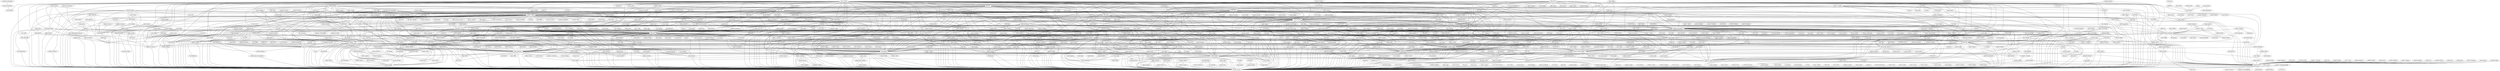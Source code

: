 graph {
"aapo tahkola" [fillcolor="#e77168"]
"aaron young" [fillcolor="#e77168"]
"achim leubner" [fillcolor="#e77168"]
"adam j. richter" [fillcolor="#e77168"]
"adam kropelin" [fillcolor="#e77168"]
"adam litke" [fillcolor="#e77168"]
"adam radford" [fillcolor="#e77168"]
"adhiraj joshi" [fillcolor="#e77168"]
"adrian bunk" [fillcolor="#e77168"]
"adrian hunter" [fillcolor="#e77168"]
"ahmed darwish" [fillcolor="#e77168"]
"ahmed s. darwish" [fillcolor="#e77168"]
"aji srinivas" [fillcolor="#e77168"]
"akinobu mita" [fillcolor="#e77168"]
"akira iguchi" [fillcolor="#e77168"]
"al viro" [fillcolor="#e77168"]
"alan cox" [fillcolor="#e77168"]
"alan stern" [fillcolor="#e77168"]
"alan tyson" [fillcolor="#e77168"]
"albert lee" [fillcolor="#e77168"]
"alessandro guido" [fillcolor="#e77168"]
"alessandro zummo" [fillcolor="#e77168"]
"alex dubov" [fillcolor="#e77168"]
"alex williamson" [fillcolor="#e77168"]
"alexander bigga" [fillcolor="#e77168"]
"alexandr andreev" [fillcolor="#e77168"]
"alexandre bounine" [fillcolor="#e77168"]
"alexey dobriyan" [fillcolor="#e77168"]
"alexey kuznetsov" [fillcolor="#e77168"]
"alexey starikovskiy" [fillcolor="#e77168"]
"alexis bruemmer" [fillcolor="#e77168"]
"allan graves" [fillcolor="#e77168"]
"alon bar-lev" [fillcolor="#e77168"]
"amit s. kale" [fillcolor="#e77168"]
"amul shah" [fillcolor="#e77168"]
"ananth n mavinakayanahalli" [fillcolor="#e77168"]
"andi kleen" [fillcolor="#e77168"]
"andre spahlinger" [fillcolor="#e77168"]
"andrea guzzo" [fillcolor="#e77168"]
"andrea paterniani" [fillcolor="#e77168"]
"andrea righi" [fillcolor="#e77168"]
"andreas block" [fillcolor="#e77168"]
"andreas gruenbacher" [fillcolor="#e77168"]
"andreas herrmann" [fillcolor="#e77168"]
"andreas jaggi" [fillcolor="#e77168"]
"andreas oberritter" [fillcolor="#e77168"]
"andreas schwab" [fillcolor="#e77168"]
"andres salomon" [fillcolor="#e77168"]
"andrew donofrio" [fillcolor="#e77168"]
"andrew fleming" [fillcolor="#e77168"]
"andrew hendry" [fillcolor="#e77168"]
"andrew johnson" [fillcolor="#e77168"]
"andrew l. neporada" [fillcolor="#e77168"]
"andrew morton" [fillcolor="#e77168"]
"andrew nayenko" [fillcolor="#e77168"]
"andrew sharp" [fillcolor="#e77168"]
"andrew vasquez" [fillcolor="#e77168"]
"andrew victor" [fillcolor="#e77168"]
"andries brouwer" [fillcolor="#e77168"]
"andrzej zaborowski" [fillcolor="#e77168"]
"andy fleming" [fillcolor="#e77168"]
"andy gospodarek" [fillcolor="#e77168"]
"andy isaacson" [fillcolor="#e77168"]
"andy whitcroft" [fillcolor="#e77168"]
"aneesh kumar k.v" [fillcolor="#e77168"]
"aneesh kumar" [fillcolor="#e77168"]
"ankita garg" [fillcolor="#e77168"]
"anssi hannula" [fillcolor="#e77168"]
"anthony godshall" [fillcolor="#e77168"]
"anthony liguori" [fillcolor="#e77168"]
"anton altaparmakov" [fillcolor="#e77168"]
"anton blanchard" [fillcolor="#e77168"]
"antonino daplas" [fillcolor="#e77168"]
"antti palosaari" [fillcolor="#e77168"]
"antti seppala" [fillcolor="#e77168"]
"aristeu sergio rozanski filho" [fillcolor="#e77168"]
"arjan van de ven" [fillcolor="#e77168"]
"arnaldo carvalho de melo" [fillcolor="#e77168"]
"arnaud patard" [fillcolor="#e77168"]
"arnd bergmann" [fillcolor="#e77168"]
"aron griffis" [fillcolor="#e77168"]
"artem bityutskiy" [fillcolor="#e77168"]
"atsushi nemoto" [fillcolor="#e77168"]
"aubrey li" [fillcolor="#e77168"]
"auke kok" [fillcolor="#e77168"]
"avi kivity" [fillcolor="#e77168"]
"ayaz abdulla" [fillcolor="#e77168"]
"badari pulavarty" [fillcolor="#e77168"]
"balbir singh" [fillcolor="#e77168"]
"barry naujok" [fillcolor="#e77168"]
"bartlomiej zolnierkiewicz" [fillcolor="#e77168"]
"baruch even" [fillcolor="#e77168"]
"bastian blank" [fillcolor="#e77168"]
"becky bruce" [fillcolor="#e77168"]
"ben collins" [fillcolor="#e77168"]
"ben dooks" [fillcolor="#e77168"]
"benjamin herrenschmidt" [fillcolor="#e77168"]
"benjamin lahaise" [fillcolor="#e77168"]
"benjamin li" [fillcolor="#e77168"]
"benjamin m romer" [fillcolor="#e77168"]
"benjamin romer" [fillcolor="#e77168"]
"benny halevy" [fillcolor="#e77168"]
"bernhard walle" [fillcolor="#e77168"]
"bill dirks" [fillcolor="#e77168"]
"bill helfinstine" [fillcolor="#e77168"]
"bino sebastian" [fillcolor="#e77168"]
"bjoern fay" [fillcolor="#e77168"]
"bjorn helgaas" [fillcolor="#e77168"]
"bob moore" [fillcolor="#e77168"]
"bob picco" [fillcolor="#e77168"]
"brent casavant" [fillcolor="#e77168"]
"brian king" [fillcolor="#e77168"]
"brian pomerantz" [fillcolor="#e77168"]
"brice goglin" [fillcolor="#e77168"]
"bruce allan" [fillcolor="#e77168"]
"bruce fields" [fillcolor="#e77168"]
"bryan o'donoghue" [fillcolor="#e77168"]
"bryan o'sullivan" [fillcolor="#e77168"]
"bryan wu" [fillcolor="#e77168"]
"burman yan" [fillcolor="#e77168"]
"carl love" [fillcolor="#ea826d"]
"carl lundqvist" [fillcolor="#ea826d"]
"carlos o'donell" [fillcolor="#ea826d"]
"carsten otte" [fillcolor="#ea826d"]
"catalin marinas" [fillcolor="#ea826d"]
"cedric le goater" [fillcolor="#ea826d"]
"cesar eduardo barros" [fillcolor="#ea826d"]
"chris dearman" [fillcolor="#ea826d"]
"chris leech" [fillcolor="#ea826d"]
"chris lesiak" [fillcolor="#ea826d"]
"chris pascoe" [fillcolor="#ea826d"]
"chris rankin" [fillcolor="#ea826d"]
"chris snook" [fillcolor="#ea826d"]
"chris wright" [fillcolor="#ea826d"]
"christian borntraeger" [fillcolor="#ea826d"]
"christian krafft" [fillcolor="#ea826d"]
"christoph hellwig" [fillcolor="#ea826d"]
"christoph lameter" [fillcolor="#ea826d"]
"christopher li" [fillcolor="#ea826d"]
"chuck ebbert" [fillcolor="#ea826d"]
"chuck lever" [fillcolor="#ea826d"]
"chuck meade" [fillcolor="#ea826d"]
"clemens ladisch" [fillcolor="#ea826d"]
"clement guedez" [fillcolor="#ea826d"]
"cliff brake" [fillcolor="#ea826d"]
"con kolivas" [fillcolor="#ea826d"]
"conke hu" [fillcolor="#ea826d"]
"corentin chary" [fillcolor="#ea826d"]
"corentin labbe" [fillcolor="#ea826d"]
"corey minyard" [fillcolor="#ea826d"]
"cornelia huck" [fillcolor="#ea826d"]
"cory t. tusar" [fillcolor="#ea826d"]
"craig schlenter" [fillcolor="#ea826d"]
"cyrill gorcunov" [fillcolor="#ea826d"]
"cyrill v. gorcunov" [fillcolor="#ea826d"]
"dale farnsowrth" [fillcolor="#ea826d"]
"dale farnsworth" [fillcolor="#ea826d"]
"dan aloni" [fillcolor="#ea826d"]
"dan carpenter" [fillcolor="#ea826d"]
"dan dennedy" [fillcolor="#ea826d"]
"dan hecht" [fillcolor="#ea826d"]
"dan williams" [fillcolor="#ea826d"]
"dan wolstenholme" [fillcolor="#ea826d"]
"dan yeisley" [fillcolor="#ea826d"]
"daniel aragones" [fillcolor="#ea826d"]
"daniel drake" [fillcolor="#ea826d"]
"daniel jacobowitz" [fillcolor="#ea826d"]
"daniel mack" [fillcolor="#ea826d"]
"daniel walker" [fillcolor="#ea826d"]
"daniel yeisley" [fillcolor="#ea826d"]
"danny kukawka" [fillcolor="#ea826d"]
"darren salt" [fillcolor="#ea826d"]
"darrick j. wong" [fillcolor="#ea826d"]
"dave airlie" [fillcolor="#ea826d"]
"dave chinner" [fillcolor="#ea826d"]
"dave jiang" [fillcolor="#ea826d"]
"dave johnson" [fillcolor="#ea826d"]
"dave jones" [fillcolor="#ea826d"]
"dave kleikamp" [fillcolor="#ea826d"]
"david brownell" [fillcolor="#ea826d"]
"david chatterton" [fillcolor="#ea826d"]
"david chinner" [fillcolor="#ea826d"]
"david gibson" [fillcolor="#ea826d"]
"david hardeman" [fillcolor="#ea826d"]
"david hollis" [fillcolor="#ea826d"]
"david howells" [fillcolor="#ea826d"]
"david hubbard" [fillcolor="#ea826d"]
"david moore" [fillcolor="#ea826d"]
"david quigley" [fillcolor="#ea826d"]
"david rientjes" [fillcolor="#ea826d"]
"david s. miller" [fillcolor="#ea826d"]
"david stevens" [fillcolor="#ea826d"]
"david teigland" [fillcolor="#ea826d"]
"david wilder" [fillcolor="#ea826d"]
"david woodhouse" [fillcolor="#ea826d"]
"davide libenzi" [fillcolor="#ea826d"]
"deepak saxena" [fillcolor="#ea826d"]
"denis lunev" [fillcolor="#ea826d"]
"denis oliver kropp" [fillcolor="#ea826d"]
"diego beltrami" [fillcolor="#ea826d"]
"dimitri gorokhovik" [fillcolor="#ea826d"]
"dirk behme" [fillcolor="#ea826d"]
"dirk mueller" [fillcolor="#ea826d"]
"dirk opfer" [fillcolor="#ea826d"]
"divy le ray" [fillcolor="#ea826d"]
"dmitriy monakhov" [fillcolor="#ea826d"]
"dmitry adamushko" [fillcolor="#ea826d"]
"dmitry torokhov" [fillcolor="#ea826d"]
"domen puncer" [fillcolor="#ea826d"]
"don fry" [fillcolor="#ea826d"]
"don mullis" [fillcolor="#ea826d"]
"don zickus" [fillcolor="#ea826d"]
"donald douwsma" [fillcolor="#ea826d"]
"dor laor" [fillcolor="#ea826d"]
"dotan barak" [fillcolor="#ea826d"]
"doug thompson" [fillcolor="#ea826d"]
"douglas gilbert" [fillcolor="#ea826d"]
"dwaine garden" [fillcolor="#ea826d"]
"dwaine p. garden" [fillcolor="#ea826d"]
"dylan taft" [fillcolor="#ea826d"]
"emil larsson" [fillcolor="#ee9c68"]
"erez zadok" [fillcolor="#ee9c68"]
"erez zilber" [fillcolor="#ee9c68"]
"eric biederman" [fillcolor="#ee9c68"]
"eric d. mudama" [fillcolor="#ee9c68"]
"eric dumazet" [fillcolor="#ee9c68"]
"eric leblond" [fillcolor="#ee9c68"]
"eric moore" [fillcolor="#ee9c68"]
"eric paris" [fillcolor="#ee9c68"]
"eric sandeen" [fillcolor="#ee9c68"]
"eric van hensbergen" [fillcolor="#ee9c68"]
"eric w. biederman" [fillcolor="#ee9c68"]
"eric wollesen" [fillcolor="#ee9c68"]
"erik hovland" [fillcolor="#ee9c68"]
"evgeniy dushistov" [fillcolor="#ee9c68"]
"evgeniy polyakov" [fillcolor="#ee9c68"]
"evgeny kravtsunov" [fillcolor="#ee9c68"]
"fabio massimo di nitto" [fillcolor="#ee9c68"]
"fenghua yu" [fillcolor="#ee9c68"]
"fiodor suietov" [fillcolor="#ee9c68"]
"florian fainelli" [fillcolor="#ee9c68"]
"florian zumbiehl" [fillcolor="#ee9c68"]
"franck bui-huu" [fillcolor="#ee9c68"]
"francois romieu" [fillcolor="#ee9c68"]
"frank haverkamp" [fillcolor="#ee9c68"]
"frank mandarino" [fillcolor="#ee9c68"]
"frank pavlic" [fillcolor="#ee9c68"]
"frederik deweerdt" [fillcolor="#ee9c68"]
"frithiof jensen" [fillcolor="#ee9c68"]
"fujita tomonori" [fillcolor="#ee9c68"]
"g. liakhovetski" [fillcolor="#f4ba6e"]
"gabriel paubert" [fillcolor="#f4ba6e"]
"gard spreemann" [fillcolor="#f4ba6e"]
"gary zambrano" [fillcolor="#f4ba6e"]
"geert uytterhoeven" [fillcolor="#f4ba6e"]
"geoff levand" [fillcolor="#f4ba6e"]
"geoffrey wehrman" [fillcolor="#f4ba6e"]
"george beshers" [fillcolor="#f4ba6e"]
"george g. davis" [fillcolor="#f4ba6e"]
"gerald schaefer" [fillcolor="#f4ba6e"]
"gerd hoffmann" [fillcolor="#f4ba6e"]
"gerhard dirschl" [fillcolor="#f4ba6e"]
"gerrit renker" [fillcolor="#f4ba6e"]
"gilbert wu" [fillcolor="#f4ba6e"]
"giorgio moscardi" [fillcolor="#f4ba6e"]
"giridhar pemmasani" [fillcolor="#f4ba6e"]
"giuliano pochini" [fillcolor="#f4ba6e"]
"giuliano procida" [fillcolor="#f4ba6e"]
"glauber de oliveira costa" [fillcolor="#f4ba6e"]
"graeme gregory" [fillcolor="#f4ba6e"]
"grant coady" [fillcolor="#f4ba6e"]
"grant grundler" [fillcolor="#f4ba6e"]
"grant likely" [fillcolor="#f4ba6e"]
"greg banks" [fillcolor="#f4ba6e"]
"greg kroah-hartman" [fillcolor="#f4ba6e"]
"greg ungerer" [fillcolor="#f4ba6e"]
"gregor jasny" [fillcolor="#f4ba6e"]
"guennadi liakhovetski" [fillcolor="#f4ba6e"]
"guido guenther" [fillcolor="#f4ba6e"]
"guillaume chazarain" [fillcolor="#f4ba6e"]
"h. peter anvin" [fillcolor="#f4ba6e"]
"haavard skinnemoen" [fillcolor="#f4ba6e"]
"hannes reinecke" [fillcolor="#f4ba6e"]
"hans de goede" [fillcolor="#f4ba6e"]
"hans verkuil" [fillcolor="#f4ba6e"]
"hans-peter nilsson" [fillcolor="#f4ba6e"]
"hansjoerg lipp" [fillcolor="#f4ba6e"]
"harald welte" [fillcolor="#f4ba6e"]
"hartmut birr" [fillcolor="#f4ba6e"]
"hartmut hackmann" [fillcolor="#f4ba6e"]
"heiko baums" [fillcolor="#f4ba6e"]
"heiko carstens" [fillcolor="#f4ba6e"]
"heiko j schick" [fillcolor="#f4ba6e"]
"helge deller" [fillcolor="#f4ba6e"]
"henrique de moraes holschuh" [fillcolor="#f4ba6e"]
"herbert poetzl" [fillcolor="#f4ba6e"]
"herbert xu" [fillcolor="#f4ba6e"]
"hermann pitton" [fillcolor="#f4ba6e"]
"hideo saito" [fillcolor="#f4ba6e"]
"hidetoshi seto" [fillcolor="#f4ba6e"]
"hirokazu takata" [fillcolor="#f4ba6e"]
"hoang-nam nguyen" [fillcolor="#f4ba6e"]
"hongjie yang" [fillcolor="#f4ba6e"]
"horms" [fillcolor="#f4ba6e"]
"horst hummel" [fillcolor="#f4ba6e"]
"hubert kahlert" [fillcolor="#f4ba6e"]
"hugh dickins" [fillcolor="#f4ba6e"]
"ian armstrong" [fillcolor="#fdfb72"]
"ian kent" [fillcolor="#fdfb72"]
"ian mcdonald" [fillcolor="#fdfb72"]
"ian molton" [fillcolor="#fdfb72"]
"ilpo jarvinen" [fillcolor="#fdfb72"]
"imre deak" [fillcolor="#fdfb72"]
"inaky perez-gonzalez" [fillcolor="#fdfb72"]
"ingo molnar" [fillcolor="#fdfb72"]
"ingo van lil" [fillcolor="#fdfb72"]
"ionut nicu" [fillcolor="#fdfb72"]
"ishai rabinovitz" [fillcolor="#fdfb72"]
"ishimatsu yasuaki" [fillcolor="#fdfb72"]
"ishizaki kou" [fillcolor="#fdfb72"]
"ivan kokshaysky" [fillcolor="#fdfb72"]
"j. bruce fields" [fillcolor="#fdfb72"]
"jack lee" [fillcolor="#fdfb72"]
"jack steiner" [fillcolor="#fdfb72"]
"jakub schmidtke" [fillcolor="#fdfb72"]
"jakub w. jozwicki j" [fillcolor="#fdfb72"]
"jakub w. jozwicki" [fillcolor="#fdfb72"]
"jamal hadi salim" [fillcolor="#fdfb72"]
"james bottomley" [fillcolor="#fdfb72"]
"james c georgas" [fillcolor="#fdfb72"]
"james courtier-dutton" [fillcolor="#fdfb72"]
"james k lewis" [fillcolor="#fdfb72"]
"james morris" [fillcolor="#fdfb72"]
"james nelson" [fillcolor="#fdfb72"]
"james simmons" [fillcolor="#fdfb72"]
"james smart" [fillcolor="#fdfb72"]
"jamie clark" [fillcolor="#fdfb72"]
"jamie lenehan" [fillcolor="#fdfb72"]
"jan altenberg" [fillcolor="#fdfb72"]
"jan beulich" [fillcolor="#fdfb72"]
"jan blunck" [fillcolor="#fdfb72"]
"jan engelhardt" [fillcolor="#fdfb72"]
"jan glauber" [fillcolor="#fdfb72"]
"jan kara" [fillcolor="#fdfb72"]
"jan nijs" [fillcolor="#fdfb72"]
"jan yenya kasprzak" [fillcolor="#fdfb72"]
"jan-bernd themann" [fillcolor="#fdfb72"]
"jarek poplawski" [fillcolor="#fdfb72"]
"jarkko oikarinen" [fillcolor="#fdfb72"]
"jaroslav kysela" [fillcolor="#fdfb72"]
"jason baron" [fillcolor="#fdfb72"]
"jason gaston" [fillcolor="#fdfb72"]
"jason gunthorpe" [fillcolor="#fdfb72"]
"jason lunz" [fillcolor="#fdfb72"]
"jay cliburn" [fillcolor="#fdfb72"]
"jay estabrook" [fillcolor="#fdfb72"]
"jay lan" [fillcolor="#fdfb72"]
"jay vosburgh" [fillcolor="#fdfb72"]
"jaya kumar" [fillcolor="#fdfb72"]
"jean delvare" [fillcolor="#fdfb72"]
"jean tourrilhes" [fillcolor="#fdfb72"]
"jean-christophe dubois" [fillcolor="#fdfb72"]
"jean-paul saman" [fillcolor="#fdfb72"]
"jeff chua" [fillcolor="#fdfb72"]
"jeff dike" [fillcolor="#fdfb72"]
"jeff garzik" [fillcolor="#fdfb72"]
"jeff layton" [fillcolor="#fdfb72"]
"jeff mahoney" [fillcolor="#fdfb72"]
"jeff morrow" [fillcolor="#fdfb72"]
"jeff moyer" [fillcolor="#fdfb72"]
"jennifer hunt" [fillcolor="#fdfb72"]
"jens axboe" [fillcolor="#fdfb72"]
"jens osterkamp" [fillcolor="#fdfb72"]
"jeremy a. roberson" [fillcolor="#fdfb72"]
"jeremy allison" [fillcolor="#fdfb72"]
"jeremy fitzhardinge" [fillcolor="#fdfb72"]
"jeremy higdon" [fillcolor="#fdfb72"]
"jeremy katz" [fillcolor="#fdfb72"]
"jeremy roberson" [fillcolor="#fdfb72"]
"jerome borsboom" [fillcolor="#fdfb72"]
"jerome demange" [fillcolor="#fdfb72"]
"jesper juhl" [fillcolor="#fdfb72"]
"jesse brandeburg" [fillcolor="#fdfb72"]
"jim radford" [fillcolor="#fdfb72"]
"jin-bong lee" [fillcolor="#fdfb72"]
"jiri bohac" [fillcolor="#fdfb72"]
"jiri kosina" [fillcolor="#fdfb72"]
"jiri slaby" [fillcolor="#fdfb72"]
"joachim deguara" [fillcolor="#fdfb72"]
"joachim fenkes" [fillcolor="#fdfb72"]
"jochen voss" [fillcolor="#fdfb72"]
"joe jin" [fillcolor="#fdfb72"]
"joe perches" [fillcolor="#fdfb72"]
"joe sauer" [fillcolor="#fdfb72"]
"joel becker" [fillcolor="#fdfb72"]
"joerg dorchain" [fillcolor="#fdfb72"]
"joerg roedel" [fillcolor="#fdfb72"]
"joerg sommer" [fillcolor="#fdfb72"]
"joern engel" [fillcolor="#fdfb72"]
"johann deneux" [fillcolor="#fdfb72"]
"johannes berg" [fillcolor="#fdfb72"]
"johannes hoelzl" [fillcolor="#fdfb72"]
"johannes schlumberger" [fillcolor="#fdfb72"]
"johannes weiner" [fillcolor="#fdfb72"]
"john daiker" [fillcolor="#fdfb72"]
"john heffner" [fillcolor="#fdfb72"]
"john keller" [fillcolor="#fdfb72"]
"john mccutchan" [fillcolor="#fdfb72"]
"john stultz" [fillcolor="#fdfb72"]
"john w. linville" [fillcolor="#fdfb72"]
"jon dowland" [fillcolor="#fdfb72"]
"jon k hellan" [fillcolor="#fdfb72"]
"jon loeliger" [fillcolor="#fdfb72"]
"jonathan corbet" [fillcolor="#fdfb72"]
"jonathan mcdowell" [fillcolor="#fdfb72"]
"jonathan woithe" [fillcolor="#fdfb72"]
"joris van rantwijk" [fillcolor="#fdfb72"]
"jose alberto reguero" [fillcolor="#fdfb72"]
"josef 'jeff' sipek" [fillcolor="#fdfb72"]
"josef whiter" [fillcolor="#fdfb72"]
"joseph chan" [fillcolor="#fdfb72"]
"joseph myers" [fillcolor="#fdfb72"]
"joseph s. myers" [fillcolor="#fdfb72"]
"josh boyer" [fillcolor="#fdfb72"]
"josh triplett" [fillcolor="#fdfb72"]
"joy latten" [fillcolor="#fdfb72"]
"juan pablo sormani" [fillcolor="#fdfb72"]
"judith lebzeelter" [fillcolor="#fdfb72"]
"judith lebzelter" [fillcolor="#fdfb72"]
"juerg haefliger" [fillcolor="#fdfb72"]
"juha yrjola" [fillcolor="#fdfb72"]
"julien blache" [fillcolor="#fdfb72"]
"julius volz" [fillcolor="#fdfb72"]
"junio c hamano" [fillcolor="#fdfb72"]
"justin chen" [fillcolor="#fdfb72"]
"kai engert" [fillcolor="#89ca7f"]
"kai makisara" [fillcolor="#89ca7f"]
"kailang yang" [fillcolor="#89ca7f"]
"kamezawa hiroyuki" [fillcolor="#89ca7f"]
"karsten keil" [fillcolor="#89ca7f"]
"karsten weiss" [fillcolor="#89ca7f"]
"karsten wiese" [fillcolor="#89ca7f"]
"kay sievers" [fillcolor="#89ca7f"]
"kazuhiro inaoka" [fillcolor="#89ca7f"]
"kazunori miyazawa" [fillcolor="#89ca7f"]
"keith owens" [fillcolor="#89ca7f"]
"ken chen" [fillcolor="#89ca7f"]
"ken l johnson" [fillcolor="#89ca7f"]
"ken witherow" [fillcolor="#89ca7f"]
"kenji kaneshige" [fillcolor="#89ca7f"]
"kevin hilman" [fillcolor="#89ca7f"]
"kevin jamieson" [fillcolor="#89ca7f"]
"kevin lloyd" [fillcolor="#89ca7f"]
"kim phillips" [fillcolor="#89ca7f"]
"kirill korotaev" [fillcolor="#89ca7f"]
"komuro" [fillcolor="#89ca7f"]
"konstantin karasyov" [fillcolor="#89ca7f"]
"kou ishizaki" [fillcolor="#89ca7f"]
"krishna kumar" [fillcolor="#89ca7f"]
"kristen accardi" [fillcolor="#89ca7f"]
"kristen carlson accardi" [fillcolor="#89ca7f"]
"kristian hogsberg" [fillcolor="#89ca7f"]
"kristoffer ericson" [fillcolor="#89ca7f"]
"krzysztof halasa" [fillcolor="#89ca7f"]
"krzysztof helt" [fillcolor="#89ca7f"]
"kumar gala" [fillcolor="#89ca7f"]
"kurt garloff" [fillcolor="#89ca7f"]
"kurt hackel" [fillcolor="#89ca7f"]
"kyle mcmartin" [fillcolor="#89ca7f"]
"kyungmin park" [fillcolor="#89ca7f"]
"lachlan mcilroy" [fillcolor="#89ca7f"]
"lalit chandivade" [fillcolor="#89ca7f"]
"larry finger" [fillcolor="#89ca7f"]
"lars ellenberg" [fillcolor="#89ca7f"]
"latchesar ionkov" [fillcolor="#89ca7f"]
"lee schermerhorn" [fillcolor="#89ca7f"]
"len brown" [fillcolor="#89ca7f"]
"lennert buytenhek" [fillcolor="#89ca7f"]
"leonard norrgard" [fillcolor="#89ca7f"]
"li shaohua" [fillcolor="#89ca7f"]
"li yang" [fillcolor="#89ca7f"]
"liam girdwood" [fillcolor="#89ca7f"]
"linas vepstas" [fillcolor="#89ca7f"]
"linus torvalds" [fillcolor="#89ca7f"]
"livio soares" [fillcolor="#89ca7f"]
"luben tuikov" [fillcolor="#89ca7f"]
"luca risolia" [fillcolor="#89ca7f"]
"luciano rocha" [fillcolor="#89ca7f"]
"luiz fernando n. capitulino" [fillcolor="#89ca7f"]
"luming yu" [fillcolor="#89ca7f"]
"maciej w. rozycki" [fillcolor="#38b289"]
"maciej zenczykowski" [fillcolor="#38b289"]
"magnus damm" [fillcolor="#38b289"]
"malahal naineni" [fillcolor="#38b289"]
"maneesh soni" [fillcolor="#38b289"]
"manfred gruber" [fillcolor="#38b289"]
"manish ahuja" [fillcolor="#38b289"]
"manish lachwani" [fillcolor="#38b289"]
"manu abraham" [fillcolor="#38b289"]
"manuel lauss" [fillcolor="#38b289"]
"mao bibo" [fillcolor="#38b289"]
"marc fargas" [fillcolor="#38b289"]
"marc pignat" [fillcolor="#38b289"]
"marcel holtmann" [fillcolor="#38b289"]
"marcel selhorst" [fillcolor="#38b289"]
"marcel siegert" [fillcolor="#38b289"]
"marcel van nies" [fillcolor="#38b289"]
"marcelo ricardo leitner" [fillcolor="#38b289"]
"marcelo tosatti" [fillcolor="#38b289"]
"marcin juszkiewicz" [fillcolor="#38b289"]
"marco schluessler" [fillcolor="#38b289"]
"marek vasut" [fillcolor="#38b289"]
"mario rossi" [fillcolor="#38b289"]
"mariusz domanski" [fillcolor="#38b289"]
"mariusz kozlowski" [fillcolor="#38b289"]
"mark brown" [fillcolor="#38b289"]
"mark fasheh" [fillcolor="#38b289"]
"mark glines" [fillcolor="#38b289"]
"mark gross" [fillcolor="#38b289"]
"mark haverkamp" [fillcolor="#38b289"]
"mark langsdorf" [fillcolor="#38b289"]
"mark lord" [fillcolor="#38b289"]
"mark m. hoffman" [fillcolor="#38b289"]
"mark mason" [fillcolor="#38b289"]
"mark salyzyn" [fillcolor="#38b289"]
"markus lidel" [fillcolor="#38b289"]
"markus rechberger" [fillcolor="#38b289"]
"martin langer" [fillcolor="#38b289"]
"martin michlmayr" [fillcolor="#38b289"]
"martin peschke" [fillcolor="#38b289"]
"martin rubli" [fillcolor="#38b289"]
"martin schwidefsky" [fillcolor="#38b289"]
"martin stoilov" [fillcolor="#38b289"]
"masahide nakamura" [fillcolor="#38b289"]
"masato noguchi" [fillcolor="#38b289"]
"masayuki hosokawa" [fillcolor="#38b289"]
"masayuki nakagawa" [fillcolor="#38b289"]
"mathieu desnoyers" [fillcolor="#38b289"]
"matt domsch" [fillcolor="#38b289"]
"matt porter" [fillcolor="#38b289"]
"matt reimer" [fillcolor="#38b289"]
"matthew c campbell" [fillcolor="#38b289"]
"matthew dharm" [fillcolor="#38b289"]
"matthew percival" [fillcolor="#38b289"]
"matthew wilcox" [fillcolor="#38b289"]
"matthias fuchs" [fillcolor="#38b289"]
"matthias koenig" [fillcolor="#38b289"]
"matthias schwarzott" [fillcolor="#38b289"]
"matthieu castet" [fillcolor="#38b289"]
"mattia dongili" [fillcolor="#38b289"]
"mauro carvalho chehab" [fillcolor="#38b289"]
"max dmitrichenko" [fillcolor="#38b289"]
"maxim levitsky" [fillcolor="#38b289"]
"maxime austruy" [fillcolor="#38b289"]
"maynard johnson" [fillcolor="#38b289"]
"mel gorman" [fillcolor="#38b289"]
"micha mirosaw" [fillcolor="#38b289"]
"michael barkowski" [fillcolor="#38b289"]
"michael buesch" [fillcolor="#38b289"]
"michael chan" [fillcolor="#38b289"]
"michael ellerman" [fillcolor="#38b289"]
"michael h. schimek" [fillcolor="#38b289"]
"michael halcrow" [fillcolor="#38b289"]
"michael hanselmann" [fillcolor="#38b289"]
"michael hennerich" [fillcolor="#38b289"]
"michael holzheu" [fillcolor="#38b289"]
"michael hunold" [fillcolor="#38b289"]
"michael karcher" [fillcolor="#38b289"]
"michael krufky" [fillcolor="#38b289"]
"michael leun" [fillcolor="#38b289"]
"michael neuling" [fillcolor="#38b289"]
"michael opdenacker" [fillcolor="#38b289"]
"michael s. tsirkin" [fillcolor="#38b289"]
"michael schimek" [fillcolor="#38b289"]
"michael-luke jones" [fillcolor="#38b289"]
"michal januszewski" [fillcolor="#38b289"]
"michal miroslaw" [fillcolor="#38b289"]
"michal ostrowski" [fillcolor="#38b289"]
"michal piotrowski" [fillcolor="#38b289"]
"michal schmidt" [fillcolor="#38b289"]
"michal wrobel" [fillcolor="#38b289"]
"micke prag" [fillcolor="#38b289"]
"miguel ojeda sandonis" [fillcolor="#38b289"]
"miguel ojeda" [fillcolor="#38b289"]
"miika komu" [fillcolor="#38b289"]
"mika kukkonen" [fillcolor="#38b289"]
"mikael nilsson" [fillcolor="#38b289"]
"mikael pettersson" [fillcolor="#38b289"]
"mike chan" [fillcolor="#38b289"]
"mike frysinger" [fillcolor="#38b289"]
"mike galbraith" [fillcolor="#38b289"]
"mike habeck" [fillcolor="#38b289"]
"mike isely" [fillcolor="#38b289"]
"mike miller" [fillcolor="#38b289"]
"mikhail kouzmich" [fillcolor="#38b289"]
"miklos szeredi" [fillcolor="#38b289"]
"milan svoboda" [fillcolor="#38b289"]
"mingming cao" [fillcolor="#38b289"]
"mitch williams" [fillcolor="#38b289"]
"mithlesh thukral" [fillcolor="#38b289"]
"mitsuru chinen" [fillcolor="#38b289"]
"mohan kumar m" [fillcolor="#38b289"]
"monakhov dmitriy" [fillcolor="#38b289"]
"muli ben-yehuda" [fillcolor="#38b289"]
"nate dailey" [fillcolor="#38b289"]
"nathan lynch" [fillcolor="#38b289"]
"neil brown" [fillcolor="#38b289"]
"neil horman" [fillcolor="#38b289"]
"nick piggin" [fillcolor="#38b289"]
"nicolas boichat" [fillcolor="#38b289"]
"nicolas kaiser" [fillcolor="#38b289"]
"nicolas pitre" [fillcolor="#38b289"]
"nigel williams" [fillcolor="#38b289"]
"nilton volpato" [fillcolor="#38b289"]
"nobuhiro iwamatsu" [fillcolor="#38b289"]
"nobuyuki akiyama" [fillcolor="#38b289"]
"norbert eicker" [fillcolor="#38b289"]
"noriaki takamiya" [fillcolor="#38b289"]
"ogawa hirofumi" [fillcolor="#36b2ba"]
"olaf hering" [fillcolor="#36b2ba"]
"olaf kirch" [fillcolor="#36b2ba"]
"ole andre vadla ravnaas" [fillcolor="#36b2ba"]
"ole andre vadla ravnas" [fillcolor="#36b2ba"]
"oleg nesterov" [fillcolor="#36b2ba"]
"oleg verych" [fillcolor="#36b2ba"]
"oliver endriss" [fillcolor="#36b2ba"]
"oliver neukum" [fillcolor="#36b2ba"]
"olivier galibert" [fillcolor="#36b2ba"]
"olof johansson" [fillcolor="#36b2ba"]
"ondrej zajicek" [fillcolor="#36b2ba"]
"ozzy" [fillcolor="#36b2ba"]
"pantelis koukousoulas" [fillcolor="#36b2ba"]
"paolo 'blaisorblade' giarrusso" [fillcolor="#36b2ba"]
"paolo abeni" [fillcolor="#36b2ba"]
"paolo galtieri" [fillcolor="#36b2ba"]
"pat gefre" [fillcolor="#36b2ba"]
"patrick boettcher" [fillcolor="#36b2ba"]
"patrick caulfield" [fillcolor="#36b2ba"]
"patrick gefre" [fillcolor="#36b2ba"]
"patrick mchardy" [fillcolor="#36b2ba"]
"patrick mochel" [fillcolor="#36b2ba"]
"patrick pletscher" [fillcolor="#36b2ba"]
"patrick ringl" [fillcolor="#36b2ba"]
"paul e. mckenney" [fillcolor="#36b2ba"]
"paul gibbons" [fillcolor="#36b2ba"]
"paul gortmaker" [fillcolor="#36b2ba"]
"paul jackson" [fillcolor="#36b2ba"]
"paul mackerras" [fillcolor="#36b2ba"]
"paul menage" [fillcolor="#36b2ba"]
"paul moore" [fillcolor="#36b2ba"]
"paul mundt" [fillcolor="#36b2ba"]
"paul rolland" [fillcolor="#36b2ba"]
"paul sokolovsky" [fillcolor="#36b2ba"]
"paulo marques" [fillcolor="#36b2ba"]
"pavel emelianov" [fillcolor="#36b2ba"]
"pavel fedin" [fillcolor="#36b2ba"]
"pavel machek" [fillcolor="#36b2ba"]
"pavel pisa" [fillcolor="#36b2ba"]
"pavel roskin" [fillcolor="#36b2ba"]
"pekka enberg" [fillcolor="#36b2ba"]
"pete zaitcev" [fillcolor="#36b2ba"]
"peter eriksen" [fillcolor="#36b2ba"]
"peter fuerst" [fillcolor="#36b2ba"]
"peter korsgaard" [fillcolor="#36b2ba"]
"peter oberparleiter" [fillcolor="#36b2ba"]
"peter zijlstra" [fillcolor="#36b2ba"]
"petr vandrovec" [fillcolor="#36b2ba"]
"phil blundell" [fillcolor="#36b2ba"]
"phil dibowitz" [fillcolor="#36b2ba"]
"phil endecott" [fillcolor="#36b2ba"]
"philip langdale" [fillcolor="#36b2ba"]
"philipp reisner" [fillcolor="#36b2ba"]
"philipp zabel" [fillcolor="#36b2ba"]
"pierre ossman" [fillcolor="#36b2ba"]
"pieter palmers" [fillcolor="#36b2ba"]
"ping cheng" [fillcolor="#36b2ba"]
"pozsar balazs" [fillcolor="#36b2ba"]
"prarit bhargava" [fillcolor="#36b2ba"]
"prasad potluri" [fillcolor="#36b2ba"]
"rafael j. wysocki" [fillcolor="#5c76b4"]
"rafal bilski" [fillcolor="#5c76b4"]
"rainer weikusat" [fillcolor="#5c76b4"]
"ralf baechle" [fillcolor="#5c76b4"]
"ralph wuerthner" [fillcolor="#5c76b4"]
"randolph chung" [fillcolor="#5c76b4"]
"randy cushman" [fillcolor="#5c76b4"]
"randy dunlap" [fillcolor="#5c76b4"]
"raol sainchez siles" [fillcolor="#5c76b4"]
"ravikiran g thirumalai" [fillcolor="#5c76b4"]
"ravikiran thirumalai" [fillcolor="#5c76b4"]
"ray lee" [fillcolor="#5c76b4"]
"rebecca schultz" [fillcolor="#5c76b4"]
"remy bruno" [fillcolor="#5c76b4"]
"rene herman" [fillcolor="#5c76b4"]
"richard fearn" [fillcolor="#5c76b4"]
"richard henderson" [fillcolor="#5c76b4"]
"richard knutson" [fillcolor="#5c76b4"]
"richard knutsson" [fillcolor="#5c76b4"]
"richard purdie" [fillcolor="#5c76b4"]
"richard woodruff" [fillcolor="#5c76b4"]
"rob landley" [fillcolor="#5c76b4"]
"robert hancock" [fillcolor="#5c76b4"]
"robert marquardt" [fillcolor="#5c76b4"]
"robert olsson" [fillcolor="#5c76b4"]
"robert p. j. day" [fillcolor="#5c76b4"]
"robert peterson" [fillcolor="#5c76b4"]
"robert reif" [fillcolor="#5c76b4"]
"rod whitby" [fillcolor="#5c76b4"]
"roger luethi" [fillcolor="#5c76b4"]
"rohit seth" [fillcolor="#5c76b4"]
"rojhalat ibrahim" [fillcolor="#5c76b4"]
"roland dreier" [fillcolor="#5c76b4"]
"roland kletzing" [fillcolor="#5c76b4"]
"roland mcgrath" [fillcolor="#5c76b4"]
"rolf eike beer" [fillcolor="#5c76b4"]
"rolf stefan wilke" [fillcolor="#5c76b4"]
"roman zippel" [fillcolor="#5c76b4"]
"ron mercer" [fillcolor="#5c76b4"]
"ruben vandeginste" [fillcolor="#5c76b4"]
"rudolf marek" [fillcolor="#5c76b4"]
"rui zhang" [fillcolor="#5c76b4"]
"russ anderson" [fillcolor="#5c76b4"]
"russ cox" [fillcolor="#5c76b4"]
"russell cattelan" [fillcolor="#5c76b4"]
"russell king" [fillcolor="#5c76b4"]
"rusty russell" [fillcolor="#5c76b4"]
"ryan bradetich" [fillcolor="#5c76b4"]
"ryusuke konishi" [fillcolor="#5c76b4"]
"ryusuke sakato" [fillcolor="#5c76b4"]
"s situert" [fillcolor="#5c76b4"]
"s. wendy cheng" [fillcolor="#5c76b4"]
"s.caglar onur" [fillcolor="#5c76b4"]
"sam ravnborg" [fillcolor="#5c76b4"]
"samuel ortiz" [fillcolor="#5c76b4"]
"sanjoy mahajan" [fillcolor="#5c76b4"]
"sarah bailey" [fillcolor="#5c76b4"]
"sascha hauer" [fillcolor="#5c76b4"]
"satoru takeuchi" [fillcolor="#5c76b4"]
"scott wood" [fillcolor="#5c76b4"]
"sean hefty" [fillcolor="#5c76b4"]
"sebastian siewior" [fillcolor="#5c76b4"]
"segher boessenkool" [fillcolor="#5c76b4"]
"seokmann ju" [fillcolor="#5c76b4"]
"serge e. hallyn" [fillcolor="#5c76b4"]
"sergei organov" [fillcolor="#5c76b4"]
"sergei shtylyov" [fillcolor="#5c76b4"]
"sergey vlasov" [fillcolor="#5c76b4"]
"seth forshee" [fillcolor="#5c76b4"]
"shaggy" [fillcolor="#5c76b4"]
"shai fultheim" [fillcolor="#5c76b4"]
"shane shrybman" [fillcolor="#5c76b4"]
"shaohua li" [fillcolor="#5c76b4"]
"shinta sugimoto" [fillcolor="#5c76b4"]
"shirish pargaonkar" [fillcolor="#5c76b4"]
"shirley ma" [fillcolor="#5c76b4"]
"shlomi fish" [fillcolor="#5c76b4"]
"simon arlott" [fillcolor="#5c76b4"]
"simon depiets" [fillcolor="#5c76b4"]
"simon horman" [fillcolor="#5c76b4"]
"simon vallet" [fillcolor="#5c76b4"]
"sivakumar subramani" [fillcolor="#5c76b4"]
"soeren sonnenburg" [fillcolor="#5c76b4"]
"sridhar samudrala" [fillcolor="#5c76b4"]
"srinivas eeda" [fillcolor="#5c76b4"]
"srinivasa ds" [fillcolor="#5c76b4"]
"stefan richter" [fillcolor="#5c76b4"]
"stefan roese" [fillcolor="#5c76b4"]
"stefan weinhuber" [fillcolor="#5c76b4"]
"stefano brivio" [fillcolor="#5c76b4"]
"stelian pop" [fillcolor="#5c76b4"]
"stephane eranian" [fillcolor="#5c76b4"]
"stephen hemminger" [fillcolor="#5c76b4"]
"stephen rothwell" [fillcolor="#5c76b4"]
"stephen smalley" [fillcolor="#5c76b4"]
"steve french" [fillcolor="#5c76b4"]
"steve grubb" [fillcolor="#5c76b4"]
"steve wise" [fillcolor="#5c76b4"]
"steven walter" [fillcolor="#5c76b4"]
"steven whitehouse" [fillcolor="#5c76b4"]
"stuart hayes" [fillcolor="#5c76b4"]
"stuart menefy" [fillcolor="#5c76b4"]
"stuart yoder" [fillcolor="#5c76b4"]
"sugioka toshinobu" [fillcolor="#5c76b4"]
"suleiman souhlal" [fillcolor="#5c76b4"]
"sumant patro" [fillcolor="#5c76b4"]
"sunil mushran" [fillcolor="#5c76b4"]
"suresh siddha" [fillcolor="#5c76b4"]
"suzuki k p" [fillcolor="#5c76b4"]
"swen schillig" [fillcolor="#5c76b4"]
"sylvain munaut" [fillcolor="#5c76b4"]
"takada yoshihito" [fillcolor="#525298"]
"takashi iwai" [fillcolor="#525298"]
"takashi yoshii" [fillcolor="#525298"]
"taku izumi" [fillcolor="#525298"]
"tejun heo" [fillcolor="#525298"]
"teru kamogashira" [fillcolor="#525298"]
"theodore ts'o" [fillcolor="#525298"]
"thibaut varene" [fillcolor="#525298"]
"thiemo seufer" [fillcolor="#525298"]
"thierry merle" [fillcolor="#525298"]
"thomas bachler" [fillcolor="#525298"]
"thomas bittermann" [fillcolor="#525298"]
"thomas bogendoerfer" [fillcolor="#525298"]
"thomas de schampheleire" [fillcolor="#525298"]
"thomas gleixner" [fillcolor="#525298"]
"thomas graf" [fillcolor="#525298"]
"thomas hellstrom" [fillcolor="#525298"]
"thomas hisch" [fillcolor="#525298"]
"thomas hoehn" [fillcolor="#525298"]
"thomas koeller" [fillcolor="#525298"]
"thomas maier" [fillcolor="#525298"]
"thomas renninger" [fillcolor="#525298"]
"thomas schleusener" [fillcolor="#525298"]
"thomas viehweger" [fillcolor="#525298"]
"tilman schmidt" [fillcolor="#525298"]
"tim schmielau" [fillcolor="#525298"]
"tim shimmin" [fillcolor="#525298"]
"timo savola" [fillcolor="#525298"]
"timo teras" [fillcolor="#525298"]
"timur tabi" [fillcolor="#525298"]
"tino keitel" [fillcolor="#525298"]
"tobias klauser" [fillcolor="#525298"]
"tobin davis" [fillcolor="#525298"]
"tom 'spot' callaway" [fillcolor="#525298"]
"tom tucker" [fillcolor="#525298"]
"tomasz kvarsin" [fillcolor="#525298"]
"tommi kyntola" [fillcolor="#525298"]
"tony breeds" [fillcolor="#525298"]
"tony lindgren" [fillcolor="#525298"]
"tony luck" [fillcolor="#525298"]
"toshimune konno" [fillcolor="#525298"]
"trent piepho" [fillcolor="#525298"]
"trevor highland" [fillcolor="#525298"]
"trond myklebust" [fillcolor="#525298"]
"tsutomu fujii" [fillcolor="#525298"]
"ulrich kunitz" [fillcolor="#525298"]
"uri lublin" [fillcolor="#525298"]
"ursula braun" [fillcolor="#525298"]
"uwe kleine-könig" [fillcolor="#525298"]
"uwe koziolek" [fillcolor="#525298"]
"valentin zagura" [fillcolor="#785a9b"]
"valery a. podrezov" [fillcolor="#785a9b"]
"valery podrezov" [fillcolor="#785a9b"]
"vandana rungta" [fillcolor="#785a9b"]
"vasily averin" [fillcolor="#785a9b"]
"vasily tarasov" [fillcolor="#785a9b"]
"vassili karpov" [fillcolor="#785a9b"]
"venkat yekkirala" [fillcolor="#785a9b"]
"venkatesh pallipadi" [fillcolor="#785a9b"]
"venki pallipadi" [fillcolor="#785a9b"]
"vignesh babu" [fillcolor="#785a9b"]
"vijay sampath" [fillcolor="#785a9b"]
"ville-pekka vainio" [fillcolor="#785a9b"]
"vincent penne" [fillcolor="#785a9b"]
"vincent sanders" [fillcolor="#785a9b"]
"vitaly bordug" [fillcolor="#785a9b"]
"vitaly wool" [fillcolor="#785a9b"]
"vivek goyal" [fillcolor="#785a9b"]
"vlad apostolov" [fillcolor="#785a9b"]
"vlad yasevich" [fillcolor="#785a9b"]
"vladimir ananiev" [fillcolor="#785a9b"]
"vladimir barinov" [fillcolor="#785a9b"]
"vladimir lebedev" [fillcolor="#785a9b"]
"vladimir saveliev" [fillcolor="#785a9b"]
"walter tuppa" [fillcolor="#785a9b"]
"wang zhenyu" [fillcolor="#785a9b"]
"wei dong" [fillcolor="#785a9b"]
"wendy cheng" [fillcolor="#785a9b"]
"william lee irwin iii" [fillcolor="#785a9b"]
"willy tarreau" [fillcolor="#785a9b"]
"wilson lo" [fillcolor="#785a9b"]
"wim van sebroeck" [fillcolor="#785a9b"]
"woody suwalski" [fillcolor="#785a9b"]
"wu xiaochuan" [fillcolor="#785a9b"]
"yani ioannou" [fillcolor="#af6da4"]
"yanmin zhang" [fillcolor="#af6da4"]
"yasuaki ishimatsu" [fillcolor="#af6da4"]
"yasunori goto" [fillcolor="#af6da4"]
"yasuyuki kozakai" [fillcolor="#af6da4"]
"yinghai lu" [fillcolor="#af6da4"]
"yoichi yuasa" [fillcolor="#af6da4"]
"yoshifuji hidaki" [fillcolor="#af6da4"]
"yoshifuji hideaki" [fillcolor="#af6da4"]
"yoshinori sato" [fillcolor="#af6da4"]
"yu luming" [fillcolor="#af6da4"]
"zach brown" [fillcolor="#af6da4"]
"zachary amsden" [fillcolor="#af6da4"]
"zhang rui" [fillcolor="#af6da4"]
"zhen wei" [fillcolor="#af6da4"]
"zheng xiaojun" [fillcolor="#af6da4"]
"zhu yi" [fillcolor="#af6da4"]
"zilvinas valinskas" [fillcolor="#af6da4"]
"zou nan hai" [fillcolor="#af6da4"]
"zwane mwaikambo" [fillcolor="#af6da4"]
"aapo tahkola" -- "mauro carvalho chehab";
"aapo tahkola" -- "michael krufky";
"aaron young" -- "andrew morton";
"aaron young" -- "john keller";
"aaron young" -- "len brown";
"achim leubner" -- "andrew morton";
"achim leubner" -- "joerg dorchain";
"adam j. richter" -- "greg kroah-hartman";
"adam kropelin" -- "jiri kosina";
"adam litke" -- "andrew morton";
"adam litke" -- "david howells";
"adam litke" -- "william lee irwin iii";
"adam radford" -- "james bottomley";
"adhiraj joshi" -- "jeff garzik";
"adrian bunk" -- "alan cox";
"adrian bunk" -- "andrew morton";
"adrian bunk" -- "dave jones";
"adrian bunk" -- "david brownell";
"adrian bunk" -- "david howells";
"adrian bunk" -- "david s. miller";
"adrian bunk" -- "david woodhouse";
"adrian bunk" -- "eric van hensbergen";
"adrian bunk" -- "eric w. biederman";
"adrian bunk" -- "erik hovland";
"adrian bunk" -- "geert uytterhoeven";
"adrian bunk" -- "greg kroah-hartman";
"adrian bunk" -- "hannes reinecke";
"adrian bunk" -- "ian molton";
"adrian bunk" -- "ingo molnar";
"adrian bunk" -- "james nelson";
"adrian bunk" -- "jeff garzik";
"adrian bunk" -- "jesper juhl";
"adrian bunk" -- "jiri kosina";
"adrian bunk" -- "john daiker";
"adrian bunk" -- "krzysztof halasa";
"adrian bunk" -- "len brown";
"adrian bunk" -- "mark fasheh";
"adrian bunk" -- "mark m. hoffman";
"adrian bunk" -- "matthew wilcox";
"adrian bunk" -- "mauro carvalho chehab";
"adrian bunk" -- "neil brown";
"adrian bunk" -- "nicolas kaiser";
"adrian bunk" -- "ondrej zajicek";
"adrian bunk" -- "patrick pletscher";
"adrian bunk" -- "paul mackerras";
"adrian bunk" -- "randy dunlap";
"adrian bunk" -- "robert p. j. day";
"adrian bunk" -- "roland dreier";
"adrian bunk" -- "shane shrybman";
"adrian bunk" -- "simon depiets";
"adrian bunk" -- "stefan richter";
"adrian bunk" -- "steve wise";
"adrian bunk" -- "steven whitehouse";
"adrian bunk" -- "takashi iwai";
"adrian bunk" -- "theodore ts'o";
"adrian bunk" -- "thomas gleixner";
"adrian bunk" -- "tilman schmidt";
"adrian bunk" -- "tobias klauser";
"adrian bunk" -- "uwe kleine-könig";
"adrian bunk" -- "willy tarreau";
"adrian bunk" -- "zachary amsden";
"adrian hunter" -- "david woodhouse";
"adrian hunter" -- "kyungmin park";
"ahmed darwish" -- "ahmed s. darwish";
"ahmed darwish" -- "andrew morton";
"ahmed s. darwish" -- "andrew morton";
"ahmed s. darwish" -- "cornelia huck";
"ahmed s. darwish" -- "dave jones";
"ahmed s. darwish" -- "dor laor";
"ahmed s. darwish" -- "evgeniy polyakov";
"ahmed s. darwish" -- "greg ungerer";
"ahmed s. darwish" -- "haavard skinnemoen";
"ahmed s. darwish" -- "ian molton";
"ahmed s. darwish" -- "john w. linville";
"ahmed s. darwish" -- "karsten keil";
"ahmed s. darwish" -- "kumar gala";
"ahmed s. darwish" -- "manu abraham";
"ahmed s. darwish" -- "mike isely";
"ahmed s. darwish" -- "ralf baechle";
"ahmed s. darwish" -- "roland dreier";
"aji srinivas" -- "stephen hemminger";
"akinobu mita" -- "andrew morton";
"akinobu mita" -- "ben dooks";
"akinobu mita" -- "dmitry torokhov";
"akinobu mita" -- "martin schwidefsky";
"akinobu mita" -- "paul mackerras";
"akinobu mita" -- "samuel ortiz";
"akira iguchi" -- "bartlomiej zolnierkiewicz";
"akira iguchi" -- "kou ishizaki";
"al viro" -- "andrew morton";
"al viro" -- "david s. miller";
"al viro" -- "geert uytterhoeven";
"al viro" -- "geoff levand";
"al viro" -- "jay cliburn";
"al viro" -- "jeff garzik";
"al viro" -- "len brown";
"al viro" -- "linus torvalds";
"al viro" -- "olof johansson";
"al viro" -- "stephen smalley";
"al viro" -- "steve grubb";
"al viro" -- "william lee irwin iii";
"alan cox" -- "andi kleen";
"alan cox" -- "andrew morton";
"alan cox" -- "atsushi nemoto";
"alan cox" -- "bartlomiej zolnierkiewicz";
"alan cox" -- "daniel drake";
"alan cox" -- "david s. miller";
"alan cox" -- "david woodhouse";
"alan cox" -- "doug thompson";
"alan cox" -- "geert uytterhoeven";
"alan cox" -- "greg kroah-hartman";
"alan cox" -- "james simmons";
"alan cox" -- "jan beulich";
"alan cox" -- "jeff garzik";
"alan cox" -- "jiri slaby";
"alan cox" -- "linus torvalds";
"alan cox" -- "michal piotrowski";
"alan cox" -- "paul rolland";
"alan cox" -- "ralf baechle";
"alan cox" -- "sergei organov";
"alan cox" -- "sergei shtylyov";
"alan cox" -- "suleiman souhlal";
"alan cox" -- "takada yoshihito";
"alan cox" -- "tejun heo";
"alan stern" -- "andrew morton";
"alan stern" -- "david brownell";
"alan stern" -- "greg kroah-hartman";
"alan stern" -- "james bottomley";
"alan stern" -- "john daiker";
"alan stern" -- "linus torvalds";
"alan stern" -- "matthew dharm";
"alan stern" -- "oliver neukum";
"alan stern" -- "phil dibowitz";
"alan tyson" -- "jeff layton";
"albert lee" -- "bartlomiej zolnierkiewicz";
"albert lee" -- "jeff garzik";
"alessandro guido" -- "andrew morton";
"alessandro zummo" -- "deepak saxena";
"alessandro zummo" -- "jeff garzik";
"alessandro zummo" -- "michael-luke jones";
"alex dubov" -- "pierre ossman";
"alex williamson" -- "aristeu sergio rozanski filho";
"alex williamson" -- "tony luck";
"alexander bigga" -- "ralf baechle";
"alexandr andreev" -- "alexey dobriyan";
"alexandre bounine" -- "matt porter";
"alexey dobriyan" -- "andi kleen";
"alexey dobriyan" -- "andrew morton";
"alexey dobriyan" -- "david s. miller";
"alexey dobriyan" -- "ingo molnar";
"alexey dobriyan" -- "kirill korotaev";
"alexey dobriyan" -- "martin schwidefsky";
"alexey dobriyan" -- "mauro carvalho chehab";
"alexey dobriyan" -- "pete zaitcev";
"alexey dobriyan" -- "russell king";
"alexey kuznetsov" -- "andrew morton";
"alexey kuznetsov" -- "david s. miller";
"alexey kuznetsov" -- "kirill korotaev";
"alexey starikovskiy" -- "andrew morton";
"alexey starikovskiy" -- "bob moore";
"alexey starikovskiy" -- "len brown";
"alexey starikovskiy" -- "valery a. podrezov";
"alexey starikovskiy" -- "vladimir lebedev";
"alexis bruemmer" -- "darrick j. wong";
"alexis bruemmer" -- "james bottomley";
"allan graves" -- "jeff dike";
"alon bar-lev" -- "andrew morton";
"alon bar-lev" -- "haavard skinnemoen";
"alon bar-lev" -- "paul mundt";
"amit s. kale" -- "jeff garzik";
"amul shah" -- "andi kleen";
"amul shah" -- "andrew morton";
"ananth n mavinakayanahalli" -- "andrew morton";
"ananth n mavinakayanahalli" -- "srinivasa ds";
"andi kleen" -- "andreas herrmann";
"andi kleen" -- "andrew morton";
"andi kleen" -- "benjamin m romer";
"andi kleen" -- "catalin marinas";
"andi kleen" -- "chuck ebbert";
"andi kleen" -- "eric dumazet";
"andi kleen" -- "eric w. biederman";
"andi kleen" -- "evgeniy polyakov";
"andi kleen" -- "giuliano procida";
"andi kleen" -- "glauber de oliveira costa";
"andi kleen" -- "guillaume chazarain";
"andi kleen" -- "h. peter anvin";
"andi kleen" -- "ingo molnar";
"andi kleen" -- "jack steiner";
"andi kleen" -- "jan beulich";
"andi kleen" -- "jeff garzik";
"andi kleen" -- "jeremy fitzhardinge";
"andi kleen" -- "joachim deguara";
"andi kleen" -- "josef 'jeff' sipek";
"andi kleen" -- "kamezawa hiroyuki";
"andi kleen" -- "karsten weiss";
"andi kleen" -- "maciej w. rozycki";
"andi kleen" -- "mel gorman";
"andi kleen" -- "muli ben-yehuda";
"andi kleen" -- "nicolas kaiser";
"andi kleen" -- "ogawa hirofumi";
"andi kleen" -- "olivier galibert";
"andi kleen" -- "paul menage";
"andi kleen" -- "ralf baechle";
"andi kleen" -- "randy dunlap";
"andi kleen" -- "rebecca schultz";
"andi kleen" -- "rene herman";
"andi kleen" -- "robert p. j. day";
"andi kleen" -- "rusty russell";
"andi kleen" -- "sam ravnborg";
"andi kleen" -- "venkatesh pallipadi";
"andi kleen" -- "zachary amsden";
"andi kleen" -- "zwane mwaikambo";
"andre spahlinger" -- "greg kroah-hartman";
"andrea guzzo" -- "stefan richter";
"andrea paterniani" -- "david brownell";
"andrea righi" -- "jeff garzik";
"andreas block" -- "andrew morton";
"andreas gruenbacher" -- "andrew morton";
"andreas gruenbacher" -- "linus torvalds";
"andreas jaggi" -- "jiri slaby";
"andreas oberritter" -- "mauro carvalho chehab";
"andreas schwab" -- "olaf hering";
"andres salomon" -- "andrew morton";
"andres salomon" -- "ingo molnar";
"andres salomon" -- "thomas gleixner";
"andrew donofrio" -- "herbert xu";
"andrew fleming" -- "andy fleming";
"andrew fleming" -- "jeff garzik";
"andrew fleming" -- "kumar gala";
"andrew hendry" -- "david s. miller";
"andrew johnson" -- "liam girdwood";
"andrew johnson" -- "pavel machek";
"andrew l. neporada" -- "takashi iwai";
"andrew morton" -- "andrew victor";
"andrew morton" -- "andries brouwer";
"andrew morton" -- "andy gospodarek";
"andrew morton" -- "andy whitcroft";
"andrew morton" -- "aneesh kumar k.v";
"andrew morton" -- "aneesh kumar";
"andrew morton" -- "anthony godshall";
"andrew morton" -- "anthony liguori";
"andrew morton" -- "anton altaparmakov";
"andrew morton" -- "antonino daplas";
"andrew morton" -- "aristeu sergio rozanski filho";
"andrew morton" -- "arjan van de ven";
"andrew morton" -- "arnd bergmann";
"andrew morton" -- "atsushi nemoto";
"andrew morton" -- "avi kivity";
"andrew morton" -- "balbir singh";
"andrew morton" -- "bartlomiej zolnierkiewicz";
"andrew morton" -- "bastian blank";
"andrew morton" -- "ben collins";
"andrew morton" -- "ben dooks";
"andrew morton" -- "benjamin herrenschmidt";
"andrew morton" -- "benjamin lahaise";
"andrew morton" -- "bernhard walle";
"andrew morton" -- "bjorn helgaas";
"andrew morton" -- "brian pomerantz";
"andrew morton" -- "bryan wu";
"andrew morton" -- "burman yan";
"andrew morton" -- "cedric le goater";
"andrew morton" -- "cesar eduardo barros";
"andrew morton" -- "chris leech";
"andrew morton" -- "chris rankin";
"andrew morton" -- "chris wright";
"andrew morton" -- "christoph hellwig";
"andrew morton" -- "christoph lameter";
"andrew morton" -- "chuck lever";
"andrew morton" -- "clemens ladisch";
"andrew morton" -- "corentin chary";
"andrew morton" -- "corey minyard";
"andrew morton" -- "cornelia huck";
"andrew morton" -- "cyrill gorcunov";
"andrew morton" -- "cyrill v. gorcunov";
"andrew morton" -- "dan aloni";
"andrew morton" -- "dan hecht";
"andrew morton" -- "daniel aragones";
"andrew morton" -- "daniel walker";
"andrew morton" -- "danny kukawka";
"andrew morton" -- "dave jones";
"andrew morton" -- "dave kleikamp";
"andrew morton" -- "david brownell";
"andrew morton" -- "david howells";
"andrew morton" -- "david hubbard";
"andrew morton" -- "david rientjes";
"andrew morton" -- "david s. miller";
"andrew morton" -- "david woodhouse";
"andrew morton" -- "denis oliver kropp";
"andrew morton" -- "dimitri gorokhovik";
"andrew morton" -- "divy le ray";
"andrew morton" -- "dmitriy monakhov";
"andrew morton" -- "dmitry torokhov";
"andrew morton" -- "don mullis";
"andrew morton" -- "doug thompson";
"andrew morton" -- "dylan taft";
"andrew morton" -- "eric biederman";
"andrew morton" -- "eric dumazet";
"andrew morton" -- "eric sandeen";
"andrew morton" -- "eric w. biederman";
"andrew morton" -- "evgeniy dushistov";
"andrew morton" -- "evgeniy polyakov";
"andrew morton" -- "fiodor suietov";
"andrew morton" -- "frederik deweerdt";
"andrew morton" -- "gary zambrano";
"andrew morton" -- "geert uytterhoeven";
"andrew morton" -- "geoff levand";
"andrew morton" -- "george beshers";
"andrew morton" -- "george g. davis";
"andrew morton" -- "gerhard dirschl";
"andrew morton" -- "glauber de oliveira costa";
"andrew morton" -- "grant coady";
"andrew morton" -- "greg kroah-hartman";
"andrew morton" -- "greg ungerer";
"andrew morton" -- "haavard skinnemoen";
"andrew morton" -- "hannes reinecke";
"andrew morton" -- "hansjoerg lipp";
"andrew morton" -- "heiko carstens";
"andrew morton" -- "helge deller";
"andrew morton" -- "hirokazu takata";
"andrew morton" -- "hoang-nam nguyen";
"andrew morton" -- "hugh dickins";
"andrew morton" -- "ian kent";
"andrew morton" -- "ian mcdonald";
"andrew morton" -- "ian molton";
"andrew morton" -- "inaky perez-gonzalez";
"andrew morton" -- "ingo molnar";
"andrew morton" -- "ivan kokshaysky";
"andrew morton" -- "james bottomley";
"andrew morton" -- "james simmons";
"andrew morton" -- "jan beulich";
"andrew morton" -- "jan kara";
"andrew morton" -- "jarek poplawski";
"andrew morton" -- "jaroslav kysela";
"andrew morton" -- "jay estabrook";
"andrew morton" -- "jean delvare";
"andrew morton" -- "jean-paul saman";
"andrew morton" -- "jeff dike";
"andrew morton" -- "jeff garzik";
"andrew morton" -- "jeff mahoney";
"andrew morton" -- "jeff morrow";
"andrew morton" -- "jeff moyer";
"andrew morton" -- "jens axboe";
"andrew morton" -- "jeremy fitzhardinge";
"andrew morton" -- "jesse brandeburg";
"andrew morton" -- "jiri kosina";
"andrew morton" -- "jiri slaby";
"andrew morton" -- "joe jin";
"andrew morton" -- "joel becker";
"andrew morton" -- "johannes berg";
"andrew morton" -- "johannes weiner";
"andrew morton" -- "john keller";
"andrew morton" -- "john mccutchan";
"andrew morton" -- "john stultz";
"andrew morton" -- "john w. linville";
"andrew morton" -- "jonathan corbet";
"andrew morton" -- "josef 'jeff' sipek";
"andrew morton" -- "josh boyer";
"andrew morton" -- "josh triplett";
"andrew morton" -- "juha yrjola";
"andrew morton" -- "junio c hamano";
"andrew morton" -- "kamezawa hiroyuki";
"andrew morton" -- "karsten keil";
"andrew morton" -- "karsten wiese";
"andrew morton" -- "kazuhiro inaoka";
"andrew morton" -- "ken chen";
"andrew morton" -- "ken witherow";
"andrew morton" -- "kenji kaneshige";
"andrew morton" -- "kristen carlson accardi";
"andrew morton" -- "kumar gala";
"andrew morton" -- "kyle mcmartin";
"andrew morton" -- "latchesar ionkov";
"andrew morton" -- "lee schermerhorn";
"andrew morton" -- "len brown";
"andrew morton" -- "lennert buytenhek";
"andrew morton" -- "leonard norrgard";
"andrew morton" -- "linas vepstas";
"andrew morton" -- "linus torvalds";
"andrew morton" -- "luciano rocha";
"andrew morton" -- "luming yu";
"andrew morton" -- "maciej w. rozycki";
"andrew morton" -- "magnus damm";
"andrew morton" -- "manu abraham";
"andrew morton" -- "marcel holtmann";
"andrew morton" -- "marcel selhorst";
"andrew morton" -- "mariusz kozlowski";
"andrew morton" -- "mark fasheh";
"andrew morton" -- "mark lord";
"andrew morton" -- "mark salyzyn";
"andrew morton" -- "markus lidel";
"andrew morton" -- "martin peschke";
"andrew morton" -- "martin schwidefsky";
"andrew morton" -- "martin stoilov";
"andrew morton" -- "mathieu desnoyers";
"andrew morton" -- "matt domsch";
"andrew morton" -- "matt porter";
"andrew morton" -- "matthew wilcox";
"andrew morton" -- "matthias fuchs";
"andrew morton" -- "mattia dongili";
"andrew morton" -- "mauro carvalho chehab";
"andrew morton" -- "maxim levitsky";
"andrew morton" -- "mel gorman";
"andrew morton" -- "michael buesch";
"andrew morton" -- "michael halcrow";
"andrew morton" -- "michael hanselmann";
"andrew morton" -- "michael hennerich";
"andrew morton" -- "michael neuling";
"andrew morton" -- "michal piotrowski";
"andrew morton" -- "miguel ojeda sandonis";
"andrew morton" -- "mike frysinger";
"andrew morton" -- "mike galbraith";
"andrew morton" -- "mike isely";
"andrew morton" -- "mike miller";
"andrew morton" -- "miklos szeredi";
"andrew morton" -- "mingming cao";
"andrew morton" -- "monakhov dmitriy";
"andrew morton" -- "muli ben-yehuda";
"andrew morton" -- "neil brown";
"andrew morton" -- "nick piggin";
"andrew morton" -- "nicolas pitre";
"andrew morton" -- "nilton volpato";
"andrew morton" -- "norbert eicker";
"andrew morton" -- "olaf hering";
"andrew morton" -- "oleg nesterov";
"andrew morton" -- "oleg verych";
"andrew morton" -- "oliver endriss";
"andrew morton" -- "olof johansson";
"andrew morton" -- "ondrej zajicek";
"andrew morton" -- "paolo 'blaisorblade' giarrusso";
"andrew morton" -- "patrick caulfield";
"andrew morton" -- "patrick gefre";
"andrew morton" -- "paul e. mckenney";
"andrew morton" -- "paul jackson";
"andrew morton" -- "paul mackerras";
"andrew morton" -- "paul mundt";
"andrew morton" -- "paulo marques";
"andrew morton" -- "pavel machek";
"andrew morton" -- "pavel pisa";
"andrew morton" -- "pekka enberg";
"andrew morton" -- "peter eriksen";
"andrew morton" -- "peter zijlstra";
"andrew morton" -- "petr vandrovec";
"andrew morton" -- "pierre ossman";
"andrew morton" -- "prarit bhargava";
"andrew morton" -- "rafael j. wysocki";
"andrew morton" -- "ralf baechle";
"andrew morton" -- "randy dunlap";
"andrew morton" -- "richard henderson";
"andrew morton" -- "richard knutsson";
"andrew morton" -- "richard purdie";
"andrew morton" -- "rob landley";
"andrew morton" -- "robert hancock";
"andrew morton" -- "robert p. j. day";
"andrew morton" -- "roland dreier";
"andrew morton" -- "roland kletzing";
"andrew morton" -- "roland mcgrath";
"andrew morton" -- "rolf eike beer";
"andrew morton" -- "russell king";
"andrew morton" -- "rusty russell";
"andrew morton" -- "s situert";
"andrew morton" -- "sam ravnborg";
"andrew morton" -- "serge e. hallyn";
"andrew morton" -- "sergei shtylyov";
"andrew morton" -- "shlomi fish";
"andrew morton" -- "simon arlott";
"andrew morton" -- "simon horman";
"andrew morton" -- "soeren sonnenburg";
"andrew morton" -- "stephane eranian";
"andrew morton" -- "stephen rothwell";
"andrew morton" -- "stephen smalley";
"andrew morton" -- "steven walter";
"andrew morton" -- "suzuki k p";
"andrew morton" -- "takada yoshihito";
"andrew morton" -- "takashi iwai";
"andrew morton" -- "theodore ts'o";
"andrew morton" -- "thomas bittermann";
"andrew morton" -- "thomas gleixner";
"andrew morton" -- "thomas hisch";
"andrew morton" -- "thomas hoehn";
"andrew morton" -- "thomas koeller";
"andrew morton" -- "thomas maier";
"andrew morton" -- "tilman schmidt";
"andrew morton" -- "tomasz kvarsin";
"andrew morton" -- "tony luck";
"andrew morton" -- "trevor highland";
"andrew morton" -- "trond myklebust";
"andrew morton" -- "vandana rungta";
"andrew morton" -- "vasily averin";
"andrew morton" -- "vasily tarasov";
"andrew morton" -- "vassili karpov";
"andrew morton" -- "venkatesh pallipadi";
"andrew morton" -- "vincent sanders";
"andrew morton" -- "vitaly wool";
"andrew morton" -- "vivek goyal";
"andrew morton" -- "vladimir saveliev";
"andrew morton" -- "walter tuppa";
"andrew morton" -- "william lee irwin iii";
"andrew morton" -- "wim van sebroeck";
"andrew morton" -- "woody suwalski";
"andrew morton" -- "yasunori goto";
"andrew morton" -- "yoichi yuasa";
"andrew morton" -- "zachary amsden";
"andrew morton" -- "zheng xiaojun";
"andrew morton" -- "zou nan hai";
"andrew morton" -- "zwane mwaikambo";
"andrew nayenko" -- "phil dibowitz";
"andrew sharp" -- "ralf baechle";
"andrew vasquez" -- "james bottomley";
"andrew vasquez" -- "lalit chandivade";
"andrew vasquez" -- "seokmann ju";
"andrew victor" -- "david brownell";
"andrew victor" -- "haavard skinnemoen";
"andrew victor" -- "jan altenberg";
"andrew victor" -- "marc pignat";
"andrew victor" -- "milan svoboda";
"andrew victor" -- "russell king";
"andries brouwer" -- "daniel aragones";
"andrzej zaborowski" -- "tony lindgren";
"andy isaacson" -- "neil brown";
"andy whitcroft" -- "christoph hellwig";
"andy whitcroft" -- "christoph lameter";
"andy whitcroft" -- "jeff dike";
"aneesh kumar" -- "aneesh kumar k.v";
"ankita garg" -- "nick piggin";
"anssi hannula" -- "jiri kosina";
"anthony liguori" -- "zachary amsden";
"anton altaparmakov" -- "robert p. j. day";
"anton blanchard" -- "jeff garzik";
"anton blanchard" -- "paul mackerras";
"antonino daplas" -- "dave jones";
"antonino daplas" -- "david s. miller";
"antonino daplas" -- "james simmons";
"antonino daplas" -- "michal januszewski";
"antonino daplas" -- "ondrej zajicek";
"antonino daplas" -- "randy dunlap";
"antti palosaari" -- "chris pascoe";
"antti palosaari" -- "michael krufky";
"antti seppala" -- "patrick boettcher";
"arjan van de ven" -- "ingo molnar";
"arjan van de ven" -- "jeff garzik";
"arjan van de ven" -- "linus torvalds";
"arjan van de ven" -- "stephen rothwell";
"arnaldo carvalho de melo" -- "david s. miller";
"arnaldo carvalho de melo" -- "gerrit renker";
"arnaud patard" -- "ben dooks";
"arnaud patard" -- "david brownell";
"arnaud patard" -- "francois romieu";
"arnaud patard" -- "harald welte";
"arnaud patard" -- "jeff garzik";
"arnaud patard" -- "richard purdie";
"arnaud patard" -- "russell king";
"arnaud patard" -- "tony lindgren";
"arnd bergmann" -- "benjamin herrenschmidt";
"arnd bergmann" -- "carl love";
"arnd bergmann" -- "christian krafft";
"arnd bergmann" -- "christoph hellwig";
"arnd bergmann" -- "dave jones";
"arnd bergmann" -- "geert uytterhoeven";
"arnd bergmann" -- "geoff levand";
"arnd bergmann" -- "heiko j schick";
"arnd bergmann" -- "ishizaki kou";
"arnd bergmann" -- "jens osterkamp";
"arnd bergmann" -- "kou ishizaki";
"arnd bergmann" -- "linas vepstas";
"arnd bergmann" -- "masato noguchi";
"arnd bergmann" -- "maynard johnson";
"arnd bergmann" -- "olof johansson";
"arnd bergmann" -- "paul mackerras";
"aron griffis" -- "tony luck";
"artem bityutskiy" -- "david woodhouse";
"atsushi nemoto" -- "david brownell";
"atsushi nemoto" -- "franck bui-huu";
"atsushi nemoto" -- "ralf baechle";
"aubrey li" -- "david s. miller";
"auke kok" -- "bruce allan";
"auke kok" -- "greg kroah-hartman";
"auke kok" -- "jeff garzik";
"auke kok" -- "jesse brandeburg";
"auke kok" -- "linus torvalds";
"avi kivity" -- "dor laor";
"avi kivity" -- "ingo molnar";
"avi kivity" -- "jeremy katz";
"avi kivity" -- "joerg roedel";
"avi kivity" -- "markus rechberger";
"avi kivity" -- "s.caglar onur";
"avi kivity" -- "uri lublin";
"ayaz abdulla" -- "jeff garzik";
"badari pulavarty" -- "linus torvalds";
"barry naujok" -- "lachlan mcilroy";
"barry naujok" -- "russell cattelan";
"barry naujok" -- "tim shimmin";
"bartlomiej zolnierkiewicz" -- "daniel mack";
"bartlomiej zolnierkiewicz" -- "danny kukawka";
"bartlomiej zolnierkiewicz" -- "hannes reinecke";
"bartlomiej zolnierkiewicz" -- "jack lee";
"bartlomiej zolnierkiewicz" -- "jeff garzik";
"bartlomiej zolnierkiewicz" -- "magnus damm";
"bartlomiej zolnierkiewicz" -- "mark lord";
"bartlomiej zolnierkiewicz" -- "patrick ringl";
"bartlomiej zolnierkiewicz" -- "sergei shtylyov";
"bartlomiej zolnierkiewicz" -- "stuart hayes";
"bartlomiej zolnierkiewicz" -- "suleiman souhlal";
"bartlomiej zolnierkiewicz" -- "tejun heo";
"baruch even" -- "david s. miller";
"baruch even" -- "jeff garzik";
"becky bruce" -- "kumar gala";
"ben collins" -- "stefan richter";
"ben collins" -- "stelian pop";
"ben dooks" -- "david brownell";
"ben dooks" -- "david woodhouse";
"ben dooks" -- "graeme gregory";
"ben dooks" -- "harald welte";
"ben dooks" -- "krzysztof helt";
"ben dooks" -- "linus torvalds";
"ben dooks" -- "matt reimer";
"ben dooks" -- "matthieu castet";
"ben dooks" -- "paul mundt";
"ben dooks" -- "richard knutson";
"ben dooks" -- "russell king";
"ben dooks" -- "vincent sanders";
"ben dooks" -- "wim van sebroeck";
"benjamin herrenschmidt" -- "david brownell";
"benjamin herrenschmidt" -- "david gibson";
"benjamin herrenschmidt" -- "david s. miller";
"benjamin herrenschmidt" -- "eric w. biederman";
"benjamin herrenschmidt" -- "geoff levand";
"benjamin herrenschmidt" -- "greg kroah-hartman";
"benjamin herrenschmidt" -- "jean delvare";
"benjamin herrenschmidt" -- "jean-christophe dubois";
"benjamin herrenschmidt" -- "jiri kosina";
"benjamin herrenschmidt" -- "johannes berg";
"benjamin herrenschmidt" -- "kou ishizaki";
"benjamin herrenschmidt" -- "michal ostrowski";
"benjamin herrenschmidt" -- "nick piggin";
"benjamin herrenschmidt" -- "paul mackerras";
"benjamin herrenschmidt" -- "pavel roskin";
"benjamin herrenschmidt" -- "ruben vandeginste";
"benjamin lahaise" -- "zach brown";
"benjamin li" -- "ron mercer";
"benjamin m romer" -- "benjamin romer";
"benny halevy" -- "j. bruce fields";
"benny halevy" -- "neil brown";
"benny halevy" -- "trond myklebust";
"bernhard walle" -- "eric biederman";
"bernhard walle" -- "john keller";
"bernhard walle" -- "patrick mchardy";
"bernhard walle" -- "tony luck";
"bill dirks" -- "gerd hoffmann";
"bill dirks" -- "hans verkuil";
"bill helfinstine" -- "jeff garzik";
"bino sebastian" -- "james smart";
"bino sebastian" -- "linas vepstas";
"bjoern fay" -- "takashi iwai";
"bjorn helgaas" -- "justin chen";
"bjorn helgaas" -- "len brown";
"bjorn helgaas" -- "mike miller";
"bob moore" -- "fiodor suietov";
"bob moore" -- "len brown";
"bob moore" -- "mikhail kouzmich";
"bob moore" -- "valery podrezov";
"bob picco" -- "mel gorman";
"brent casavant" -- "ralf baechle";
"brian king" -- "greg kroah-hartman";
"brian king" -- "james bottomley";
"brian pomerantz" -- "dave jiang";
"brice goglin" -- "greg kroah-hartman";
"brice goglin" -- "jeff garzik";
"bruce fields" -- "j. bruce fields";
"bryan o'donoghue" -- "greg kroah-hartman";
"bryan o'sullivan" -- "roland dreier";
"carl love" -- "maynard johnson";
"carl lundqvist" -- "michael krufky";
"carlos o'donell" -- "kyle mcmartin";
"carsten otte" -- "hugh dickins";
"catalin marinas" -- "david howells";
"catalin marinas" -- "paul e. mckenney";
"catalin marinas" -- "russell king";
"catalin marinas" -- "stelian pop";
"chris dearman" -- "ralf baechle";
"chris leech" -- "dan williams";
"chris lesiak" -- "david brownell";
"chris pascoe" -- "mauro carvalho chehab";
"chris snook" -- "jay cliburn";
"chris snook" -- "jeff garzik";
"chris wright" -- "david s. miller";
"chris wright" -- "eric paris";
"chris wright" -- "ingo molnar";
"chris wright" -- "jeremy fitzhardinge";
"christian borntraeger" -- "martin schwidefsky";
"christian krafft" -- "michael ellerman";
"christoph hellwig" -- "christoph lameter";
"christoph hellwig" -- "dave airlie";
"christoph hellwig" -- "dave chinner";
"christoph hellwig" -- "david chinner";
"christoph hellwig" -- "david s. miller";
"christoph hellwig" -- "evgeniy dushistov";
"christoph hellwig" -- "james bottomley";
"christoph hellwig" -- "jan kara";
"christoph hellwig" -- "lachlan mcilroy";
"christoph hellwig" -- "pekka enberg";
"christoph hellwig" -- "tim shimmin";
"christoph lameter" -- "frederik deweerdt";
"christoph lameter" -- "hugh dickins";
"christoph lameter" -- "lee schermerhorn";
"christoph lameter" -- "linus torvalds";
"christoph lameter" -- "michal piotrowski";
"christoph lameter" -- "paul mundt";
"christoph lameter" -- "pekka enberg";
"christoph lameter" -- "william lee irwin iii";
"christopher li" -- "josh triplett";
"christopher li" -- "linus torvalds";
"chuck lever" -- "neil brown";
"chuck lever" -- "trond myklebust";
"chuck meade" -- "kumar gala";
"clemens ladisch" -- "eric w. biederman";
"clemens ladisch" -- "jaroslav kysela";
"clemens ladisch" -- "teru kamogashira";
"clement guedez" -- "takashi iwai";
"cliff brake" -- "dmitry torokhov";
"con kolivas" -- "ingo molnar";
"conke hu" -- "jeff garzik";
"corentin chary" -- "len brown";
"corentin chary" -- "matthew c campbell";
"corentin labbe" -- "jean delvare";
"corey minyard" -- "michael ellerman";
"corey minyard" -- "paul e. mckenney";
"cornelia huck" -- "greg kroah-hartman";
"cornelia huck" -- "heiko carstens";
"cornelia huck" -- "marcel holtmann";
"cornelia huck" -- "martin schwidefsky";
"cory t. tusar" -- "takashi iwai";
"craig schlenter" -- "greg kroah-hartman";
"craig schlenter" -- "oliver neukum";
"cyrill v. gorcunov" -- "helge deller";
"dale farnsowrth" -- "dale farnsworth";
"dale farnsowrth" -- "ralf baechle";
"dale farnsworth" -- "gabriel paubert";
"dale farnsworth" -- "giridhar pemmasani";
"dale farnsworth" -- "jeff garzik";
"dale farnsworth" -- "ralf baechle";
"dan aloni" -- "jeff garzik";
"dan carpenter" -- "greg kroah-hartman";
"dan carpenter" -- "takashi iwai";
"dan dennedy" -- "stefan richter";
"dan hecht" -- "zachary amsden";
"dan williams" -- "david brownell";
"dan williams" -- "jeff garzik";
"dan williams" -- "john w. linville";
"dan williams" -- "paul e. mckenney";
"dan williams" -- "russell king";
"dan wolstenholme" -- "jeff garzik";
"dan yeisley" -- "daniel yeisley";
"dan yeisley" -- "greg kroah-hartman";
"daniel drake" -- "jeff garzik";
"daniel drake" -- "john w. linville";
"daniel drake" -- "ulrich kunitz";
"daniel jacobowitz" -- "takashi iwai";
"daniel walker" -- "ingo molnar";
"darren salt" -- "pierre ossman";
"darrick j. wong" -- "james bottomley";
"darrick j. wong" -- "malahal naineni";
"darrick j. wong" -- "matthew wilcox";
"dave airlie" -- "thomas hellstrom";
"dave chinner" -- "david chinner";
"dave jiang" -- "doug thompson";
"dave jiang" -- "jeff garzik";
"dave johnson" -- "ralf baechle";
"dave jones" -- "david brownell";
"dave jones" -- "david s. miller";
"dave jones" -- "greg kroah-hartman";
"dave jones" -- "jeff garzik";
"dave jones" -- "linus torvalds";
"dave jones" -- "mark langsdorf";
"dave jones" -- "oleg nesterov";
"dave jones" -- "rafal bilski";
"dave jones" -- "ryusuke konishi";
"dave jones" -- "thomas hellstrom";
"dave jones" -- "thomas renninger";
"dave jones" -- "wang zhenyu";
"dave jones" -- "zwane mwaikambo";
"david brownell" -- "dmitry torokhov";
"david brownell" -- "geoff levand";
"david brownell" -- "greg kroah-hartman";
"david brownell" -- "haavard skinnemoen";
"david brownell" -- "hans-peter nilsson";
"david brownell" -- "imre deak";
"david brownell" -- "inaky perez-gonzalez";
"david brownell" -- "jean delvare";
"david brownell" -- "juha yrjola";
"david brownell" -- "linus torvalds";
"david brownell" -- "milan svoboda";
"david brownell" -- "nicolas pitre";
"david brownell" -- "ole andre vadla ravnaas";
"david brownell" -- "pavel machek";
"david brownell" -- "peter korsgaard";
"david brownell" -- "phil endecott";
"david brownell" -- "philipp zabel";
"david brownell" -- "richard purdie";
"david brownell" -- "russell king";
"david brownell" -- "rusty russell";
"david brownell" -- "sarah bailey";
"david brownell" -- "sylvain munaut";
"david brownell" -- "tony lindgren";
"david brownell" -- "walter tuppa";
"david chatterton" -- "david chinner";
"david chatterton" -- "kevin jamieson";
"david chatterton" -- "tim shimmin";
"david chatterton" -- "vlad apostolov";
"david chinner" -- "donald douwsma";
"david chinner" -- "eric sandeen";
"david chinner" -- "eric w. biederman";
"david chinner" -- "lachlan mcilroy";
"david chinner" -- "ralf baechle";
"david chinner" -- "tim shimmin";
"david gibson" -- "paul mackerras";
"david gibson" -- "stuart yoder";
"david hardeman" -- "oliver endriss";
"david hollis" -- "greg kroah-hartman";
"david howells" -- "eric w. biederman";
"david howells" -- "herbert xu";
"david howells" -- "kyle mcmartin";
"david howells" -- "lennert buytenhek";
"david howells" -- "linus torvalds";
"david howells" -- "robert p. j. day";
"david howells" -- "yasunori goto";
"david hubbard" -- "jean delvare";
"david moore" -- "stefan richter";
"david quigley" -- "stephen smalley";
"david rientjes" -- "paul menage";
"david rientjes" -- "rohit seth";
"david rientjes" -- "william lee irwin iii";
"david s. miller" -- "david stevens";
"david s. miller" -- "eric dumazet";
"david s. miller" -- "evgeniy polyakov";
"david s. miller" -- "fabio massimo di nitto";
"david s. miller" -- "florian zumbiehl";
"david s. miller" -- "frank pavlic";
"david s. miller" -- "frederik deweerdt";
"david s. miller" -- "geert uytterhoeven";
"david s. miller" -- "gerrit renker";
"david s. miller" -- "herbert xu";
"david s. miller" -- "ian mcdonald";
"david s. miller" -- "ilpo jarvinen";
"david s. miller" -- "jamal hadi salim";
"david s. miller" -- "james morris";
"david s. miller" -- "jan altenberg";
"david s. miller" -- "jarek poplawski";
"david s. miller" -- "jason lunz";
"david s. miller" -- "jean delvare";
"david s. miller" -- "jeff garzik";
"david s. miller" -- "jerome borsboom";
"david s. miller" -- "jiri bohac";
"david s. miller" -- "joe jin";
"david s. miller" -- "joe perches";
"david s. miller" -- "john heffner";
"david s. miller" -- "joy latten";
"david s. miller" -- "kazunori miyazawa";
"david s. miller" -- "krzysztof halasa";
"david s. miller" -- "linus torvalds";
"david s. miller" -- "marcel van nies";
"david s. miller" -- "martin schwidefsky";
"david s. miller" -- "masahide nakamura";
"david s. miller" -- "masayuki nakagawa";
"david s. miller" -- "mathieu desnoyers";
"david s. miller" -- "michael chan";
"david s. miller" -- "michal piotrowski";
"david s. miller" -- "michal wrobel";
"david s. miller" -- "mikael pettersson";
"david s. miller" -- "patrick caulfield";
"david s. miller" -- "patrick mchardy";
"david s. miller" -- "paul e. mckenney";
"david s. miller" -- "paul mackerras";
"david s. miller" -- "paul moore";
"david s. miller" -- "pavel emelianov";
"david s. miller" -- "ralf baechle";
"david s. miller" -- "robert p. j. day";
"david s. miller" -- "robert reif";
"david s. miller" -- "roland mcgrath";
"david s. miller" -- "rolf eike beer";
"david s. miller" -- "samuel ortiz";
"david s. miller" -- "sridhar samudrala";
"david s. miller" -- "stephen hemminger";
"david s. miller" -- "steve wise";
"david s. miller" -- "thomas gleixner";
"david s. miller" -- "thomas graf";
"david s. miller" -- "tom 'spot' callaway";
"david s. miller" -- "vignesh babu";
"david s. miller" -- "vlad yasevich";
"david s. miller" -- "wei dong";
"david s. miller" -- "william lee irwin iii";
"david s. miller" -- "yoshifuji hideaki";
"david teigland" -- "steven whitehouse";
"david wilder" -- "heiko carstens";
"david woodhouse" -- "dmitry adamushko";
"david woodhouse" -- "haavard skinnemoen";
"david woodhouse" -- "jesper juhl";
"david woodhouse" -- "kyungmin park";
"david woodhouse" -- "larry finger";
"david woodhouse" -- "lennert buytenhek";
"david woodhouse" -- "martin michlmayr";
"david woodhouse" -- "paul mackerras";
"david woodhouse" -- "robert p. j. day";
"david woodhouse" -- "rod whitby";
"david woodhouse" -- "thomas gleixner";
"david woodhouse" -- "thomas koeller";
"david woodhouse" -- "vitaly wool";
"davide libenzi" -- "stephen rothwell";
"deepak saxena" -- "manish lachwani";
"deepak saxena" -- "michael-luke jones";
"deepak saxena" -- "russell king";
"denis lunev" -- "kirill korotaev";
"denis oliver kropp" -- "jiri slaby";
"diego beltrami" -- "kazunori miyazawa";
"diego beltrami" -- "miika komu";
"dirk behme" -- "tony lindgren";
"dirk mueller" -- "steve french";
"dirk opfer" -- "liam girdwood";
"dirk opfer" -- "richard purdie";
"divy le ray" -- "jeff garzik";
"divy le ray" -- "roland dreier";
"divy le ray" -- "steve wise";
"dmitriy monakhov" -- "michael halcrow";
"dmitriy monakhov" -- "monakhov dmitriy";
"dmitry torokhov" -- "helge deller";
"dmitry torokhov" -- "james simmons";
"dmitry torokhov" -- "jiri slaby";
"dmitry torokhov" -- "johann deneux";
"dmitry torokhov" -- "len brown";
"dmitry torokhov" -- "linus torvalds";
"dmitry torokhov" -- "mauro carvalho chehab";
"dmitry torokhov" -- "michael leun";
"dmitry torokhov" -- "olaf kirch";
"dmitry torokhov" -- "philipp zabel";
"dmitry torokhov" -- "richard purdie";
"domen puncer" -- "sylvain munaut";
"don fry" -- "jeff garzik";
"don fry" -- "ralf baechle";
"don zickus" -- "stephen rothwell";
"donald douwsma" -- "tim shimmin";
"dotan barak" -- "roland dreier";
"doug thompson" -- "eric wollesen";
"doug thompson" -- "frithiof jensen";
"doug thompson" -- "mike chan";
"douglas gilbert" -- "eric moore";
"douglas gilbert" -- "james bottomley";
"dwaine garden" -- "dwaine p. garden";
"dwaine p. garden" -- "mauro carvalho chehab";
"emil larsson" -- "phil dibowitz";
"erez zadok" -- "josef 'jeff' sipek";
"erez zilber" -- "roland dreier";
"eric d. mudama" -- "jeff garzik";
"eric dumazet" -- "michael chan";
"eric leblond" -- "patrick mchardy";
"eric moore" -- "james bottomley";
"eric moore" -- "judith lebzelter";
"eric paris" -- "stephen smalley";
"eric paris" -- "venkat yekkirala";
"eric sandeen" -- "lachlan mcilroy";
"eric sandeen" -- "steven whitehouse";
"eric sandeen" -- "tim shimmin";
"eric van hensbergen" -- "eric w. biederman";
"eric w. biederman" -- "grant coady";
"eric w. biederman" -- "greg kroah-hartman";
"eric w. biederman" -- "ingo molnar";
"eric w. biederman" -- "james bottomley";
"eric w. biederman" -- "jens axboe";
"eric w. biederman" -- "linus torvalds";
"eric w. biederman" -- "mark fasheh";
"eric w. biederman" -- "martin schwidefsky";
"eric w. biederman" -- "mika kukkonen";
"eric w. biederman" -- "mitch williams";
"eric w. biederman" -- "paul mundt";
"eric w. biederman" -- "ralf baechle";
"eric w. biederman" -- "stephen smalley";
"eric w. biederman" -- "suresh siddha";
"eric w. biederman" -- "yinghai lu";
"evgeniy polyakov" -- "lars ellenberg";
"evgeny kravtsunov" -- "kirill korotaev";
"fenghua yu" -- "tony luck";
"florian fainelli" -- "ralf baechle";
"florian fainelli" -- "richard purdie";
"franck bui-huu" -- "ralf baechle";
"francois romieu" -- "jeff garzik";
"francois romieu" -- "paul gibbons";
"frank haverkamp" -- "greg kroah-hartman";
"frank mandarino" -- "hubert kahlert";
"frank mandarino" -- "liam girdwood";
"frank mandarino" -- "richard purdie";
"frank mandarino" -- "takashi iwai";
"frank pavlic" -- "jennifer hunt";
"frank pavlic" -- "martin schwidefsky";
"frederik deweerdt" -- "jean-paul saman";
"frederik deweerdt" -- "zachary amsden";
"fujita tomonori" -- "james bottomley";
"g. liakhovetski" -- "guennadi liakhovetski";
"g. liakhovetski" -- "kumar gala";
"g. liakhovetski" -- "paul mackerras";
"g. liakhovetski" -- "russell king";
"g. liakhovetski" -- "samuel ortiz";
"g. liakhovetski" -- "segher boessenkool";
"gard spreemann" -- "greg kroah-hartman";
"gary zambrano" -- "jeff garzik";
"geert uytterhoeven" -- "geoff levand";
"geert uytterhoeven" -- "linus torvalds";
"geert uytterhoeven" -- "mauro carvalho chehab";
"geert uytterhoeven" -- "oleg verych";
"geoff levand" -- "greg kroah-hartman";
"geoff levand" -- "kou ishizaki";
"geoff levand" -- "linus torvalds";
"geoff levand" -- "paul mackerras";
"geoffrey wehrman" -- "lachlan mcilroy";
"geoffrey wehrman" -- "tim shimmin";
"george g. davis" -- "russell king";
"gerald schaefer" -- "martin schwidefsky";
"gerd hoffmann" -- "michael h. schimek";
"gerrit renker" -- "ian mcdonald";
"gilbert wu" -- "james bottomley";
"giorgio moscardi" -- "mauro carvalho chehab";
"giorgio moscardi" -- "michael krufky";
"giridhar pemmasani" -- "jeff garzik";
"giuliano pochini" -- "takashi iwai";
"graeme gregory" -- "liam girdwood";
"graeme gregory" -- "richard purdie";
"grant grundler" -- "greg kroah-hartman";
"grant grundler" -- "kyle mcmartin";
"grant likely" -- "paul mackerras";
"grant likely" -- "sylvain munaut";
"greg banks" -- "neil brown";
"greg kroah-hartman" -- "inaky perez-gonzalez";
"greg kroah-hartman" -- "ingo molnar";
"greg kroah-hartman" -- "james simmons";
"greg kroah-hartman" -- "jean delvare";
"greg kroah-hartman" -- "jeremy a. roberson";
"greg kroah-hartman" -- "jim radford";
"greg kroah-hartman" -- "joern engel";
"greg kroah-hartman" -- "johannes berg";
"greg kroah-hartman" -- "johannes hoelzl";
"greg kroah-hartman" -- "jon k hellan";
"greg kroah-hartman" -- "jonathan corbet";
"greg kroah-hartman" -- "joris van rantwijk";
"greg kroah-hartman" -- "josh triplett";
"greg kroah-hartman" -- "kay sievers";
"greg kroah-hartman" -- "ken l johnson";
"greg kroah-hartman" -- "kenji kaneshige";
"greg kroah-hartman" -- "kevin lloyd";
"greg kroah-hartman" -- "kristen carlson accardi";
"greg kroah-hartman" -- "linas vepstas";
"greg kroah-hartman" -- "linus torvalds";
"greg kroah-hartman" -- "maneesh soni";
"greg kroah-hartman" -- "manuel lauss";
"greg kroah-hartman" -- "marcelo ricardo leitner";
"greg kroah-hartman" -- "marcelo tosatti";
"greg kroah-hartman" -- "mariusz kozlowski";
"greg kroah-hartman" -- "mark glines";
"greg kroah-hartman" -- "mark lord";
"greg kroah-hartman" -- "mark m. hoffman";
"greg kroah-hartman" -- "matt domsch";
"greg kroah-hartman" -- "matthew dharm";
"greg kroah-hartman" -- "max dmitrichenko";
"greg kroah-hartman" -- "michael ellerman";
"greg kroah-hartman" -- "michael opdenacker";
"greg kroah-hartman" -- "micke prag";
"greg kroah-hartman" -- "monakhov dmitriy";
"greg kroah-hartman" -- "oliver neukum";
"greg kroah-hartman" -- "olof johansson";
"greg kroah-hartman" -- "paolo abeni";
"greg kroah-hartman" -- "paul mackerras";
"greg kroah-hartman" -- "pavel machek";
"greg kroah-hartman" -- "pete zaitcev";
"greg kroah-hartman" -- "peter korsgaard";
"greg kroah-hartman" -- "peter oberparleiter";
"greg kroah-hartman" -- "phil dibowitz";
"greg kroah-hartman" -- "ping cheng";
"greg kroah-hartman" -- "pozsar balazs";
"greg kroah-hartman" -- "prarit bhargava";
"greg kroah-hartman" -- "rainer weikusat";
"greg kroah-hartman" -- "ralf baechle";
"greg kroah-hartman" -- "randy dunlap";
"greg kroah-hartman" -- "robert p. j. day";
"greg kroah-hartman" -- "russell king";
"greg kroah-hartman" -- "sam ravnborg";
"greg kroah-hartman" -- "sarah bailey";
"greg kroah-hartman" -- "satoru takeuchi";
"greg kroah-hartman" -- "thomas bachler";
"greg kroah-hartman" -- "thomas schleusener";
"greg kroah-hartman" -- "tobias klauser";
"greg kroah-hartman" -- "yinghai lu";
"greg kroah-hartman" -- "yoshifuji hideaki";
"greg ungerer" -- "linus torvalds";
"gregor jasny" -- "takashi iwai";
"guennadi liakhovetski" -- "kumar gala";
"guido guenther" -- "richard purdie";
"h. peter anvin" -- "neil brown";
"haavard skinnemoen" -- "jeff garzik";
"haavard skinnemoen" -- "jesper juhl";
"haavard skinnemoen" -- "milan svoboda";
"haavard skinnemoen" -- "russell king";
"hannes reinecke" -- "james bottomley";
"hans de goede" -- "jean delvare";
"hans verkuil" -- "ian armstrong";
"hans verkuil" -- "jean delvare";
"hans verkuil" -- "martin rubli";
"hans verkuil" -- "mauro carvalho chehab";
"hans verkuil" -- "mike isely";
"hansjoerg lipp" -- "tilman schmidt";
"harald welte" -- "linus torvalds";
"harald welte" -- "marcel holtmann";
"harald welte" -- "russell king";
"hartmut birr" -- "oliver endriss";
"hartmut hackmann" -- "hermann pitton";
"hartmut hackmann" -- "marc fargas";
"hartmut hackmann" -- "mauro carvalho chehab";
"heiko baums" -- "michael krufky";
"heiko carstens" -- "ingo molnar";
"heiko carstens" -- "jeff garzik";
"heiko carstens" -- "martin schwidefsky";
"heiko carstens" -- "peter oberparleiter";
"heiko carstens" -- "ralph wuerthner";
"heiko j schick" -- "paul mackerras";
"helge deller" -- "kyle mcmartin";
"henrique de moraes holschuh" -- "len brown";
"henrique de moraes holschuh" -- "richard purdie";
"herbert poetzl" -- "oliver endriss";
"herbert xu" -- "j. bruce fields";
"herbert xu" -- "johannes schlumberger";
"herbert xu" -- "linus torvalds";
"herbert xu" -- "noriaki takamiya";
"herbert xu" -- "richard knutsson";
"herbert xu" -- "sebastian siewior";
"herbert xu" -- "yoshifuji hideaki";
"hermann pitton" -- "marc fargas";
"hermann pitton" -- "vincent penne";
"hideo saito" -- "paul mundt";
"hidetoshi seto" -- "kenji kaneshige";
"hidetoshi seto" -- "russ anderson";
"hidetoshi seto" -- "tony luck";
"hirokazu takata" -- "kazuhiro inaoka";
"hoang-nam nguyen" -- "roland dreier";
"hongjie yang" -- "martin schwidefsky";
"horms" -- "judith lebzeelter";
"horms" -- "simon horman";
"horst hummel" -- "martin schwidefsky";
"hugh dickins" -- "josef 'jeff' sipek";
"hugh dickins" -- "linus torvalds";
"hugh dickins" -- "nick piggin";
"hugh dickins" -- "oleg nesterov";
"ian kent" -- "jeff mahoney";
"ian kent" -- "jeff moyer";
"ian mcdonald" -- "tejun heo";
"ian molton" -- "tilman schmidt";
"imre deak" -- "jarkko oikarinen";
"imre deak" -- "juha yrjola";
"imre deak" -- "russell king";
"imre deak" -- "tony lindgren";
"inaky perez-gonzalez" -- "randy dunlap";
"ingo molnar" -- "james morris";
"ingo molnar" -- "jarek poplawski";
"ingo molnar" -- "jason baron";
"ingo molnar" -- "jesper juhl";
"ingo molnar" -- "john stultz";
"ingo molnar" -- "kay sievers";
"ingo molnar" -- "linus torvalds";
"ingo molnar" -- "mathieu desnoyers";
"ingo molnar" -- "paul e. mckenney";
"ingo molnar" -- "pavel roskin";
"ingo molnar" -- "robert p. j. day";
"ingo molnar" -- "sam ravnborg";
"ingo molnar" -- "thomas gleixner";
"ingo molnar" -- "venkatesh pallipadi";
"ingo molnar" -- "zachary amsden";
"ingo molnar" -- "zilvinas valinskas";
"ingo van lil" -- "john w. linville";
"ionut nicu" -- "paul mackerras";
"ionut nicu" -- "timur tabi";
"ishai rabinovitz" -- "roland dreier";
"ishimatsu yasuaki" -- "kenji kaneshige";
"ishizaki kou" -- "kou ishizaki";
"ivan kokshaysky" -- "jay estabrook";
"ivan kokshaysky" -- "richard henderson";
"j. bruce fields" -- "neil brown";
"jack steiner" -- "tony luck";
"jakub schmidtke" -- "takashi iwai";
"jakub w. jozwicki j" -- "tejun heo";
"jakub w. jozwicki" -- "jakub w. jozwicki j";
"jakub w. jozwicki" -- "tejun heo";
"jamal hadi salim" -- "patrick mchardy";
"james bottomley" -- "james smart";
"james bottomley" -- "jens axboe";
"james bottomley" -- "kai makisara";
"james bottomley" -- "kurt garloff";
"james bottomley" -- "luben tuikov";
"james bottomley" -- "malahal naineni";
"james bottomley" -- "mark haverkamp";
"james bottomley" -- "matthew wilcox";
"james bottomley" -- "peter fuerst";
"james bottomley" -- "sumant patro";
"james bottomley" -- "swen schillig";
"james bottomley" -- "thomas bogendoerfer";
"james c georgas" -- "takashi iwai";
"james courtier-dutton" -- "jaroslav kysela";
"james k lewis" -- "jeff garzik";
"james k lewis" -- "linas vepstas";
"james morris" -- "johannes berg";
"james morris" -- "joy latten";
"james morris" -- "linus torvalds";
"james morris" -- "paul moore";
"james morris" -- "ralf baechle";
"james morris" -- "stephen smalley";
"james morris" -- "venkat yekkirala";
"james simmons" -- "jean delvare";
"james simmons" -- "richard purdie";
"james simmons" -- "vincent sanders";
"james smart" -- "linas vepstas";
"jamie clark" -- "jeff garzik";
"jamie lenehan" -- "paul mundt";
"jan altenberg" -- "ralf baechle";
"jan beulich" -- "muli ben-yehuda";
"jan beulich" -- "sam ravnborg";
"jan beulich" -- "tony luck";
"jan blunck" -- "vandana rungta";
"jan engelhardt" -- "patrick mchardy";
"jan glauber" -- "martin schwidefsky";
"jan kara" -- "ogawa hirofumi";
"jan kara" -- "robert p. j. day";
"jan nijs" -- "michael krufky";
"jan yenya kasprzak" -- "jiri slaby";
"jan-bernd themann" -- "jeff garzik";
"jarek poplawski" -- "patrick mchardy";
"jarek poplawski" -- "peter zijlstra";
"jarek poplawski" -- "stephen hemminger";
"jarkko oikarinen" -- "juha yrjola";
"jaroslav kysela" -- "patrick mchardy";
"jaroslav kysela" -- "takashi iwai";
"jaroslav kysela" -- "tobin davis";
"jason gaston" -- "jeff garzik";
"jason gunthorpe" -- "roland dreier";
"jason lunz" -- "jeff dike";
"jay cliburn" -- "jeff garzik";
"jay cliburn" -- "jose alberto reguero";
"jay lan" -- "simon horman";
"jay lan" -- "tony luck";
"jay lan" -- "zou nan hai";
"jay vosburgh" -- "jeff garzik";
"jaya kumar" -- "len brown";
"jean delvare" -- "jonathan mcdowell";
"jean delvare" -- "juerg haefliger";
"jean delvare" -- "michael krufky";
"jean delvare" -- "mike frysinger";
"jean delvare" -- "olof johansson";
"jean delvare" -- "ralf baechle";
"jean delvare" -- "rudolf marek";
"jean delvare" -- "stefano brivio";
"jean delvare" -- "stephen hemminger";
"jean delvare" -- "takashi iwai";
"jean delvare" -- "yani ioannou";
"jean tourrilhes" -- "john w. linville";
"jeff chua" -- "linus torvalds";
"jeff chua" -- "michael s. tsirkin";
"jeff dike" -- "jeff garzik";
"jeff dike" -- "miklos szeredi";
"jeff dike" -- "paolo 'blaisorblade' giarrusso";
"jeff garzik" -- "jeremy higdon";
"jeff garzik" -- "joe perches";
"jeff garzik" -- "jose alberto reguero";
"jeff garzik" -- "komuro";
"jeff garzik" -- "kou ishizaki";
"jeff garzik" -- "kristen carlson accardi";
"jeff garzik" -- "krzysztof halasa";
"jeff garzik" -- "li yang";
"jeff garzik" -- "linas vepstas";
"jeff garzik" -- "linus torvalds";
"jeff garzik" -- "magnus damm";
"jeff garzik" -- "mark brown";
"jeff garzik" -- "mark lord";
"jeff garzik" -- "michael barkowski";
"jeff garzik" -- "mikael pettersson";
"jeff garzik" -- "mithlesh thukral";
"jeff garzik" -- "neil horman";
"jeff garzik" -- "olaf hering";
"jeff garzik" -- "olof johansson";
"jeff garzik" -- "paul gibbons";
"jeff garzik" -- "petr vandrovec";
"jeff garzik" -- "ralf baechle";
"jeff garzik" -- "randy dunlap";
"jeff garzik" -- "richard knutsson";
"jeff garzik" -- "robert hancock";
"jeff garzik" -- "roger luethi";
"jeff garzik" -- "roland dreier";
"jeff garzik" -- "ron mercer";
"jeff garzik" -- "sergei shtylyov";
"jeff garzik" -- "sivakumar subramani";
"jeff garzik" -- "stephen hemminger";
"jeff garzik" -- "steve wise";
"jeff garzik" -- "sylvain munaut";
"jeff garzik" -- "tejun heo";
"jeff garzik" -- "timur tabi";
"jeff garzik" -- "uwe koziolek";
"jeff garzik" -- "wu xiaochuan";
"jeff garzik" -- "yanmin zhang";
"jeff garzik" -- "yoshifuji hideaki";
"jeff layton" -- "steve french";
"jeff mahoney" -- "mark fasheh";
"jeff mahoney" -- "zhen wei";
"jens axboe" -- "linus torvalds";
"jens axboe" -- "mark fasheh";
"jens axboe" -- "nick piggin";
"jens axboe" -- "tejun heo";
"jens axboe" -- "thibaut varene";
"jens axboe" -- "tony breeds";
"jens osterkamp" -- "linas vepstas";
"jeremy a. roberson" -- "jeremy roberson";
"jeremy allison" -- "steve french";
"jeremy fitzhardinge" -- "nick piggin";
"jeremy higdon" -- "nate dailey";
"jerome demange" -- "takashi iwai";
"jesper juhl" -- "robert p. j. day";
"jesse brandeburg" -- "linus torvalds";
"jim radford" -- "mark lord";
"jin-bong lee" -- "michael krufky";
"jiri kosina" -- "julien blache";
"jiri kosina" -- "linus torvalds";
"jiri kosina" -- "marcel holtmann";
"jiri kosina" -- "mariusz kozlowski";
"jiri kosina" -- "paul mackerras";
"jiri kosina" -- "robert marquardt";
"jiri kosina" -- "sergey vlasov";
"jiri kosina" -- "takashi iwai";
"jiri slaby" -- "tilman schmidt";
"jiri slaby" -- "wim van sebroeck";
"joachim deguara" -- "mark langsdorf";
"joachim deguara" -- "takashi iwai";
"joachim fenkes" -- "roland dreier";
"jochen voss" -- "takashi iwai";
"joe perches" -- "ralf baechle";
"joe sauer" -- "liam girdwood";
"joel becker" -- "mark fasheh";
"joel becker" -- "robert p. j. day";
"joerg roedel" -- "markus rechberger";
"joerg sommer" -- "larry finger";
"joern engel" -- "josh boyer";
"joern engel" -- "vijay sampath";
"johann deneux" -- "valentin zagura";
"johannes berg" -- "john w. linville";
"johannes berg" -- "mariusz kozlowski";
"johannes berg" -- "matt domsch";
"johannes berg" -- "olaf hering";
"johannes berg" -- "paul mackerras";
"johannes berg" -- "randy dunlap";
"johannes berg" -- "takashi iwai";
"john daiker" -- "takashi iwai";
"john keller" -- "len brown";
"john keller" -- "simon horman";
"john keller" -- "tony luck";
"john mccutchan" -- "nick piggin";
"john stultz" -- "linus torvalds";
"john stultz" -- "thomas gleixner";
"john w. linville" -- "kai engert";
"john w. linville" -- "larry finger";
"john w. linville" -- "michael buesch";
"john w. linville" -- "michal schmidt";
"john w. linville" -- "robert p. j. day";
"john w. linville" -- "stefano brivio";
"john w. linville" -- "ulrich kunitz";
"john w. linville" -- "zhu yi";
"jon dowland" -- "peter korsgaard";
"jon loeliger" -- "kumar gala";
"jonathan woithe" -- "takashi iwai";
"joris van rantwijk" -- "oliver neukum";
"josef 'jeff' sipek" -- "linus torvalds";
"josef whiter" -- "steven whitehouse";
"joseph chan" -- "takashi iwai";
"joseph myers" -- "joseph s. myers";
"joseph myers" -- "ralf baechle";
"josh triplett" -- "russ cox";
"juan pablo sormani" -- "mauro carvalho chehab";
"judith lebzeelter" -- "vivek goyal";
"juha yrjola" -- "timo teras";
"juha yrjola" -- "tony lindgren";
"julius volz" -- "len brown";
"junio c hamano" -- "nicolas pitre";
"kailang yang" -- "takashi iwai";
"kamezawa hiroyuki" -- "tony luck";
"kamezawa hiroyuki" -- "william lee irwin iii";
"karsten keil" -- "richard knutsson";
"karsten keil" -- "robert p. j. day";
"karsten wiese" -- "takashi iwai";
"keith owens" -- "tony luck";
"ken chen" -- "peter zijlstra";
"kenji kaneshige" -- "kristen carlson accardi";
"kenji kaneshige" -- "taku izumi";
"kenji kaneshige" -- "tony luck";
"kenji kaneshige" -- "yasuaki ishimatsu";
"kevin hilman" -- "russell king";
"kim phillips" -- "kumar gala";
"kim phillips" -- "scott wood";
"kim phillips" -- "wilson lo";
"kirill korotaev" -- "pavel emelianov";
"konstantin karasyov" -- "len brown";
"kou ishizaki" -- "linas vepstas";
"kou ishizaki" -- "paul mackerras";
"krishna kumar" -- "roland dreier";
"krishna kumar" -- "tom tucker";
"kristen accardi" -- "len brown";
"kristen carlson accardi" -- "len brown";
"kristian hogsberg" -- "stefan richter";
"kristoffer ericson" -- "paul mundt";
"krzysztof helt" -- "takashi iwai";
"kumar gala" -- "li yang";
"kumar gala" -- "paul mackerras";
"kumar gala" -- "robert p. j. day";
"kumar gala" -- "rojhalat ibrahim";
"kumar gala" -- "scott wood";
"kumar gala" -- "timur tabi";
"kumar gala" -- "vitaly bordug";
"kurt hackel" -- "mark fasheh";
"kurt hackel" -- "sunil mushran";
"kyle mcmartin" -- "mariusz kozlowski";
"kyle mcmartin" -- "matthew wilcox";
"kyle mcmartin" -- "randolph chung";
"kyle mcmartin" -- "ryan bradetich";
"lachlan mcilroy" -- "tim shimmin";
"larry finger" -- "michael buesch";
"larry finger" -- "pavel roskin";
"larry finger" -- "randy dunlap";
"larry finger" -- "rusty russell";
"lars ellenberg" -- "philipp reisner";
"len brown" -- "li shaohua";
"len brown" -- "linus torvalds";
"len brown" -- "mattia dongili";
"len brown" -- "michael hanselmann";
"len brown" -- "randy dunlap";
"len brown" -- "ray lee";
"len brown" -- "richard purdie";
"len brown" -- "robert p. j. day";
"len brown" -- "rui zhang";
"len brown" -- "rusty russell";
"len brown" -- "sanjoy mahajan";
"len brown" -- "shaohua li";
"len brown" -- "thomas renninger";
"len brown" -- "tony luck";
"len brown" -- "vladimir lebedev";
"len brown" -- "yu luming";
"len brown" -- "zhang rui";
"lennert buytenhek" -- "manfred gruber";
"lennert buytenhek" -- "russell king";
"lennert buytenhek" -- "stefan roese";
"li shaohua" -- "patrick mochel";
"li shaohua" -- "zhang rui";
"li yang" -- "michael barkowski";
"li yang" -- "wu xiaochuan";
"liam girdwood" -- "nicolas pitre";
"liam girdwood" -- "philipp zabel";
"liam girdwood" -- "richard purdie";
"liam girdwood" -- "russell king";
"liam girdwood" -- "seth forshee";
"liam girdwood" -- "takashi iwai";
"linas vepstas" -- "norbert eicker";
"linas vepstas" -- "paul mackerras";
"linus torvalds" -- "mark gross";
"linus torvalds" -- "mark lord";
"linus torvalds" -- "michael krufky";
"linus torvalds" -- "mikael pettersson";
"linus torvalds" -- "neil brown";
"linus torvalds" -- "nick piggin";
"linus torvalds" -- "oleg verych";
"linus torvalds" -- "olof johansson";
"linus torvalds" -- "ondrej zajicek";
"linus torvalds" -- "paolo 'blaisorblade' giarrusso";
"linus torvalds" -- "patrick ringl";
"linus torvalds" -- "paul mackerras";
"linus torvalds" -- "rafael j. wysocki";
"linus torvalds" -- "rafal bilski";
"linus torvalds" -- "ralf baechle";
"linus torvalds" -- "randy dunlap";
"linus torvalds" -- "ray lee";
"linus torvalds" -- "roland mcgrath";
"linus torvalds" -- "roman zippel";
"linus torvalds" -- "s.caglar onur";
"linus torvalds" -- "sam ravnborg";
"linus torvalds" -- "shai fultheim";
"linus torvalds" -- "soeren sonnenburg";
"linus torvalds" -- "suresh siddha";
"linus torvalds" -- "tejun heo";
"linus torvalds" -- "thomas gleixner";
"linus torvalds" -- "trond myklebust";
"linus torvalds" -- "william lee irwin iii";
"linus torvalds" -- "wim van sebroeck";
"linus torvalds" -- "yoshifuji hideaki";
"linus torvalds" -- "zach brown";
"linus torvalds" -- "zachary amsden";
"livio soares" -- "paul mackerras";
"luca risolia" -- "mauro carvalho chehab";
"luiz fernando n. capitulino" -- "marcelo ricardo leitner";
"luming yu" -- "yu luming";
"maciej w. rozycki" -- "yoichi yuasa";
"maciej zenczykowski" -- "tony luck";
"magnus damm" -- "simon horman";
"maneesh soni" -- "oliver neukum";
"manish ahuja" -- "paul mackerras";
"manish lachwani" -- "ralf baechle";
"manuel lauss" -- "paul mundt";
"manuel lauss" -- "pierre ossman";
"mao bibo" -- "tony luck";
"marcel holtmann" -- "mark lord";
"marcel siegert" -- "mauro carvalho chehab";
"marcelo tosatti" -- "thomas gleixner";
"marcin juszkiewicz" -- "richard purdie";
"marco schluessler" -- "mauro carvalho chehab";
"marco schluessler" -- "michael krufky";
"marco schluessler" -- "oliver endriss";
"marek vasut" -- "tony lindgren";
"mario rossi" -- "patrick boettcher";
"mariusz domanski" -- "takashi iwai";
"mariusz kozlowski" -- "mauro carvalho chehab";
"mariusz kozlowski" -- "mike isely";
"mariusz kozlowski" -- "paul mackerras";
"mark fasheh" -- "philipp reisner";
"mark fasheh" -- "randy dunlap";
"mark fasheh" -- "srinivas eeda";
"mark fasheh" -- "sunil mushran";
"mark lord" -- "oleg verych";
"mark mason" -- "ralf baechle";
"markus lidel" -- "vasily averin";
"martin langer" -- "takashi iwai";
"martin rubli" -- "mauro carvalho chehab";
"martin schwidefsky" -- "michael holzheu";
"martin schwidefsky" -- "peter oberparleiter";
"martin schwidefsky" -- "ralf baechle";
"martin schwidefsky" -- "ralph wuerthner";
"martin schwidefsky" -- "stefan weinhuber";
"martin schwidefsky" -- "ursula braun";
"masahide nakamura" -- "noriaki takamiya";
"masahide nakamura" -- "patrick mchardy";
"masahide nakamura" -- "shinta sugimoto";
"masahide nakamura" -- "yasuyuki kozakai";
"masahide nakamura" -- "yoshifuji hideaki";
"masayuki hosokawa" -- "paul mundt";
"mathieu desnoyers" -- "paul mackerras";
"mathieu desnoyers" -- "ralf baechle";
"mathieu desnoyers" -- "rebecca schultz";
"matt domsch" -- "randy dunlap";
"matt porter" -- "takashi iwai";
"matthew percival" -- "tony lindgren";
"matthias koenig" -- "takashi iwai";
"matthias schwarzott" -- "oliver endriss";
"mattia dongili" -- "venkatesh pallipadi";
"mauro carvalho chehab" -- "michael h. schimek";
"mauro carvalho chehab" -- "michael hunold";
"mauro carvalho chehab" -- "michael krufky";
"mauro carvalho chehab" -- "mike isely";
"mauro carvalho chehab" -- "oliver endriss";
"mauro carvalho chehab" -- "patrick boettcher";
"mauro carvalho chehab" -- "robert p. j. day";
"mauro carvalho chehab" -- "thierry merle";
"mauro carvalho chehab" -- "tobias klauser";
"mauro carvalho chehab" -- "trent piepho";
"maxim levitsky" -- "michael s. tsirkin";
"maxime austruy" -- "ulrich kunitz";
"mel gorman" -- "simon horman";
"micha mirosaw" -- "michal miroslaw";
"micha mirosaw" -- "patrick mchardy";
"michael ellerman" -- "paul mackerras";
"michael h. schimek" -- "michael schimek";
"michael halcrow" -- "monakhov dmitriy";
"michael halcrow" -- "trevor highland";
"michael hunold" -- "oliver endriss";
"michael karcher" -- "shaohua li";
"michael krufky" -- "mike isely";
"michael krufky" -- "patrick boettcher";
"michael krufky" -- "thomas viehweger";
"michael krufky" -- "tino keitel";
"michael krufky" -- "ville-pekka vainio";
"michael neuling" -- "paul mackerras";
"michael s. tsirkin" -- "roland dreier";
"michal miroslaw" -- "patrick mchardy";
"michal schmidt" -- "patrick mchardy";
"miguel ojeda sandonis" -- "paulo marques";
"miguel ojeda" -- "miguel ojeda sandonis";
"mikael nilsson" -- "takashi iwai";
"mike frysinger" -- "paul mundt";
"mike habeck" -- "tony luck";
"mike isely" -- "pantelis koukousoulas";
"miklos szeredi" -- "timo savola";
"milan svoboda" -- "russell king";
"mingming cao" -- "nick piggin";
"mitch williams" -- "suresh siddha";
"mitsuru chinen" -- "yoshifuji hideaki";
"mohan kumar m" -- "paul mackerras";
"nathan lynch" -- "paul mackerras";
"neil brown" -- "nick piggin";
"nick piggin" -- "william lee irwin iii";
"nicolas boichat" -- "takashi iwai";
"nicolas kaiser" -- "takashi iwai";
"nicolas pitre" -- "richard purdie";
"nicolas pitre" -- "russell king";
"nigel williams" -- "samuel ortiz";
"nilton volpato" -- "stelian pop";
"nobuhiro iwamatsu" -- "paul mundt";
"nobuyuki akiyama" -- "tony luck";
"olaf hering" -- "paul mackerras";
"olaf kirch" -- "samuel ortiz";
"olaf kirch" -- "yoshifuji hideaki";
"ole andre vadla ravnaas" -- "ole andre vadla ravnas";
"oleg verych" -- "robert p. j. day";
"oliver neukum" -- "pete zaitcev";
"oliver neukum" -- "takashi iwai";
"olof johansson" -- "paul mackerras";
"olof johansson" -- "trond myklebust";
"ozzy" -- "russell king";
"paolo abeni" -- "pete zaitcev";
"paolo galtieri" -- "vlad yasevich";
"pat gefre" -- "patrick gefre";
"patrick caulfield" -- "steven whitehouse";
"patrick mchardy" -- "paul moore";
"patrick mchardy" -- "pavel emelianov";
"patrick mchardy" -- "robert olsson";
"patrick mchardy" -- "thomas graf";
"patrick mchardy" -- "yasuyuki kozakai";
"patrick mchardy" -- "yoshifuji hideaki";
"patrick mochel" -- "zhang rui";
"paul e. mckenney" -- "robert olsson";
"paul gortmaker" -- "paul mackerras";
"paul jackson" -- "simon horman";
"paul mackerras" -- "pavel fedin";
"paul mackerras" -- "robert p. j. day";
"paul mackerras" -- "rusty russell";
"paul mackerras" -- "simon vallet";
"paul mackerras" -- "stefan roese";
"paul mackerras" -- "stephen rothwell";
"paul mackerras" -- "stuart yoder";
"paul mackerras" -- "sylvain munaut";
"paul mackerras" -- "timur tabi";
"paul mackerras" -- "vitaly bordug";
"paul mundt" -- "ralf baechle";
"paul mundt" -- "ryusuke sakato";
"paul mundt" -- "stuart menefy";
"paul mundt" -- "sugioka toshinobu";
"paul mundt" -- "takashi yoshii";
"paul mundt" -- "yoshinori sato";
"paul sokolovsky" -- "phil blundell";
"paul sokolovsky" -- "philipp zabel";
"pavel machek" -- "rafael j. wysocki";
"pavel machek" -- "tony lindgren";
"pavel machek" -- "vladimir ananiev";
"pavel pisa" -- "randy dunlap";
"pavel pisa" -- "russell king";
"pavel pisa" -- "sascha hauer";
"pete zaitcev" -- "phil dibowitz";
"peter zijlstra" -- "trond myklebust";
"petr vandrovec" -- "pierre ossman";
"philip langdale" -- "pierre ossman";
"pieter palmers" -- "stefan richter";
"prarit bhargava" -- "takashi iwai";
"prasad potluri" -- "shirish pargaonkar";
"prasad potluri" -- "steve french";
"ralf baechle" -- "robert p. j. day";
"ralf baechle" -- "sergei shtylyov";
"ralf baechle" -- "sivakumar subramani";
"ralf baechle" -- "thiemo seufer";
"ralf baechle" -- "thomas bogendoerfer";
"ralf baechle" -- "thomas koeller";
"ralf baechle" -- "yoichi yuasa";
"randy cushman" -- "takashi iwai";
"randy dunlap" -- "richard knutsson";
"randy dunlap" -- "robert p. j. day";
"randy dunlap" -- "steven whitehouse";
"randy dunlap" -- "sumant patro";
"randy dunlap" -- "theodore ts'o";
"raol sainchez siles" -- "seth forshee";
"ravikiran g thirumalai" -- "ravikiran thirumalai";
"ravikiran thirumalai" -- "shai fultheim";
"ray lee" -- "thomas gleixner";
"remy bruno" -- "takashi iwai";
"richard fearn" -- "steven whitehouse";
"richard knutson" -- "richard knutsson";
"richard knutsson" -- "sumant patro";
"richard purdie" -- "russell king";
"richard purdie" -- "takashi iwai";
"richard woodruff" -- "tony lindgren";
"robert hancock" -- "tejun heo";
"robert p. j. day" -- "takashi iwai";
"robert peterson" -- "steven whitehouse";
"roland dreier" -- "sean hefty";
"roland dreier" -- "shirley ma";
"roland dreier" -- "steve wise";
"roland dreier" -- "tony luck";
"rolf stefan wilke" -- "takashi iwai";
"rui zhang" -- "zhang rui";
"russ anderson" -- "tony luck";
"russell cattelan" -- "steven whitehouse";
"russell cattelan" -- "tim shimmin";
"russell king" -- "sascha hauer";
"russell king" -- "tim schmielau";
"russell king" -- "uwe kleine-könig";
"russell king" -- "vladimir barinov";
"rusty russell" -- "sam ravnborg";
"s. wendy cheng" -- "steven whitehouse";
"s. wendy cheng" -- "wendy cheng";
"scott wood" -- "wilson lo";
"sergey vlasov" -- "soeren sonnenburg";
"seth forshee" -- "takashi iwai";
"shaggy" -- "steve french";
"simon horman" -- "tony luck";
"simon horman" -- "vivek goyal";
"simon horman" -- "zou nan hai";
"soeren sonnenburg" -- "thomas gleixner";
"sridhar samudrala" -- "vlad yasevich";
"sridhar samudrala" -- "yoshifuji hideaki";
"steve wise" -- "tom tucker";
"stuart yoder" -- "timur tabi";
"takashi iwai" -- "thomas de schampheleire";
"takashi iwai" -- "tobin davis";
"takashi iwai" -- "tommi kyntola";
"takashi iwai" -- "toshimune konno";
"thomas gleixner" -- "vitaly wool";
"tony luck" -- "venkatesh pallipadi";
"tony luck" -- "yanmin zhang";
"tony luck" -- "yasuaki ishimatsu";
"tsutomu fujii" -- "vlad yasevich";
"venkatesh pallipadi" -- "venki pallipadi";
"yasuyuki kozakai" -- "yoshifuji hideaki";
"yoshifuji hidaki" -- "yoshifuji hideaki";
{ rank = min; "linus torvalds"; }
{ rank = max; "andrew morton"; }
}
